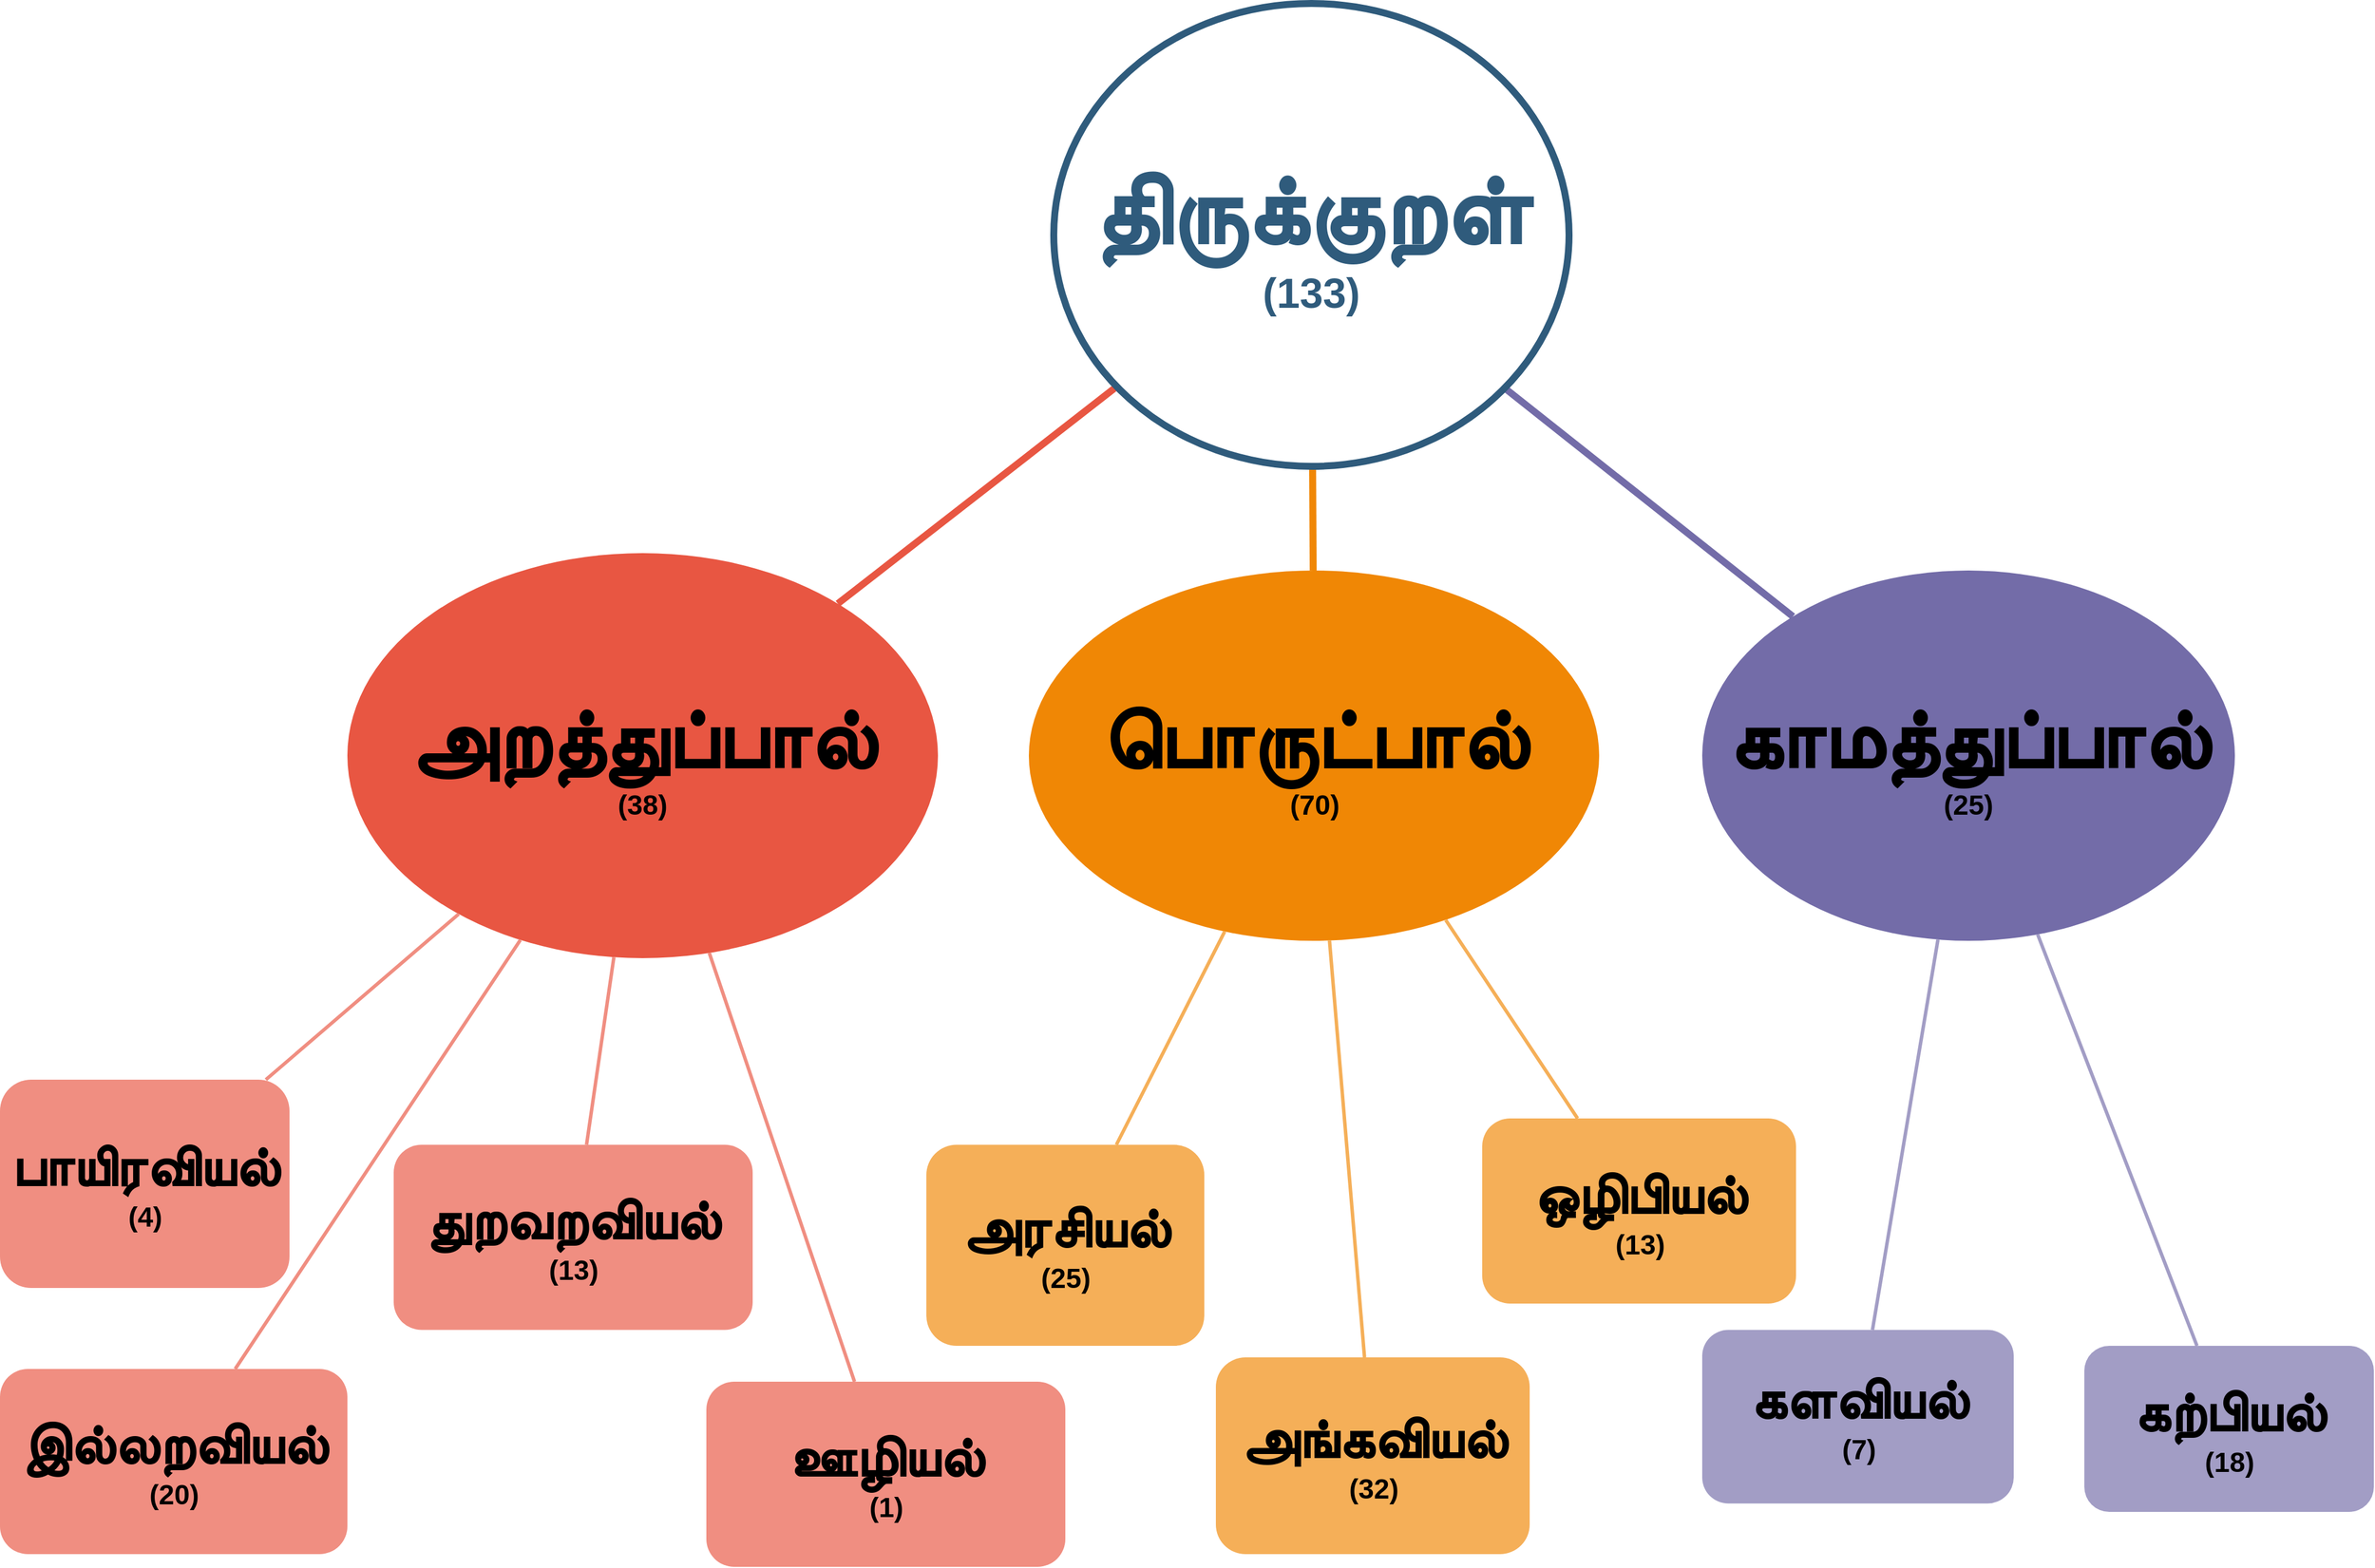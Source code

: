 <mxfile version="13.0.1" type="github" pages="7"><diagram id="n-LaUe6rCVLpThtM2G4v" name="main"><mxGraphModel dx="3400" dy="2380" grid="1" gridSize="10" guides="1" tooltips="1" connect="1" arrows="1" fold="1" page="1" pageScale="1" pageWidth="827" pageHeight="1169" math="0" shadow="0"><root><mxCell id="0"/><mxCell id="1" parent="0"/><mxCell id="6K44VxC3NeTdze0Nqsje-1" value="&lt;font&gt;&lt;b&gt;&lt;font color=&quot;#000000&quot;&gt;&lt;span style=&quot;font-size: 72px&quot;&gt;காமத்துப்பால்&lt;/span&gt;&lt;br&gt;&lt;font style=&quot;font-size: 24px&quot;&gt;(25)&lt;/font&gt;&lt;/font&gt;&lt;br&gt;&lt;/b&gt;&lt;/font&gt;" style="ellipse;whiteSpace=wrap;html=1;shadow=0;fontFamily=Helvetica;fontSize=20;fontColor=#FFFFFF;align=center;strokeWidth=3;fillColor=#736ca8;strokeColor=none;" parent="1" vertex="1"><mxGeometry x="1730" y="920" width="460" height="320" as="geometry"/></mxCell><mxCell id="6K44VxC3NeTdze0Nqsje-2" value="&lt;font&gt;&lt;b&gt;&lt;font color=&quot;#000000&quot;&gt;&lt;span style=&quot;font-size: 72px&quot;&gt;பொருட்பால்&lt;/span&gt;&lt;br&gt;&lt;font style=&quot;font-size: 24px&quot;&gt;(70)&lt;/font&gt;&lt;/font&gt;&lt;br&gt;&lt;/b&gt;&lt;/font&gt;" style="ellipse;whiteSpace=wrap;html=1;shadow=0;fontFamily=Helvetica;fontSize=20;fontColor=#FFFFFF;align=center;strokeWidth=3;fillColor=#F08705;strokeColor=none;" parent="1" vertex="1"><mxGeometry x="1148.5" y="920" width="492.5" height="320" as="geometry"/></mxCell><mxCell id="6K44VxC3NeTdze0Nqsje-3" value="&lt;b&gt;&lt;font&gt;&lt;font color=&quot;#000000&quot;&gt;&lt;span style=&quot;font-size: 72px&quot;&gt;அறத்துப்பால்&lt;br&gt;&lt;/span&gt;&lt;font style=&quot;font-size: 24px&quot;&gt;(38)&lt;/font&gt;&lt;/font&gt;&lt;br&gt;&lt;/font&gt;&lt;/b&gt;" style="ellipse;whiteSpace=wrap;html=1;shadow=0;fontFamily=Helvetica;fontSize=20;fontColor=#FFFFFF;align=center;strokeWidth=3;fillColor=#E85642;strokeColor=none;" parent="1" vertex="1"><mxGeometry x="560" y="905" width="510" height="350" as="geometry"/></mxCell><mxCell id="6K44VxC3NeTdze0Nqsje-4" style="endArrow=none;strokeWidth=6;strokeColor=#736ca8;html=1;" parent="1" source="6K44VxC3NeTdze0Nqsje-21" target="6K44VxC3NeTdze0Nqsje-1" edge="1"><mxGeometry relative="1" as="geometry"/></mxCell><mxCell id="6K44VxC3NeTdze0Nqsje-5" value="" style="edgeStyle=none;endArrow=none;strokeWidth=6;strokeColor=#F08705;html=1;" parent="1" source="6K44VxC3NeTdze0Nqsje-21" target="6K44VxC3NeTdze0Nqsje-2" edge="1"><mxGeometry x="341" y="606.5" width="100" height="100" as="geometry"><mxPoint x="341" y="706.5" as="sourcePoint"/><mxPoint x="441" y="606.5" as="targetPoint"/></mxGeometry></mxCell><mxCell id="6K44VxC3NeTdze0Nqsje-6" value="" style="edgeStyle=none;endArrow=none;strokeWidth=6;strokeColor=#E85642;html=1;" parent="1" source="6K44VxC3NeTdze0Nqsje-21" target="6K44VxC3NeTdze0Nqsje-3" edge="1"><mxGeometry x="341" y="606.5" width="100" height="100" as="geometry"><mxPoint x="341" y="706.5" as="sourcePoint"/><mxPoint x="441" y="606.5" as="targetPoint"/></mxGeometry></mxCell><mxCell id="6K44VxC3NeTdze0Nqsje-7" value="&lt;font&gt;&lt;font color=&quot;#000000&quot;&gt;&lt;b&gt;&lt;span style=&quot;font-size: 48px&quot;&gt;கற்பியல்&lt;/span&gt;&lt;font style=&quot;font-size: 24px&quot;&gt;&lt;br&gt;(18)&lt;/font&gt;&lt;/b&gt;&lt;/font&gt;&lt;br&gt;&lt;/font&gt;" style="rounded=1;fillColor=#a29dc5;strokeColor=none;strokeWidth=3;shadow=0;html=1;fontColor=#FFFFFF;" parent="1" vertex="1"><mxGeometry x="2060" y="1590" width="250" height="143.5" as="geometry"/></mxCell><mxCell id="6K44VxC3NeTdze0Nqsje-8" value="&lt;b&gt;&lt;font color=&quot;#000000&quot;&gt;&lt;span style=&quot;font-size: 48px&quot;&gt;களவியல்&lt;/span&gt;&lt;br&gt;&lt;font style=&quot;font-size: 24px&quot;&gt;(7)&lt;/font&gt;&lt;/font&gt;&lt;/b&gt;" style="rounded=1;fillColor=#a29dc5;strokeColor=none;strokeWidth=3;shadow=0;html=1;fontColor=#FFFFFF;" parent="1" vertex="1"><mxGeometry x="1730" y="1576.25" width="269" height="150" as="geometry"/></mxCell><mxCell id="6K44VxC3NeTdze0Nqsje-9" value="" style="edgeStyle=none;endArrow=none;strokeWidth=3;strokeColor=#A29DC5;html=1;" parent="1" source="6K44VxC3NeTdze0Nqsje-1" target="6K44VxC3NeTdze0Nqsje-7" edge="1"><mxGeometry x="411" y="276.5" width="100" height="100" as="geometry"><mxPoint x="411" y="376.5" as="sourcePoint"/><mxPoint x="511" y="276.5" as="targetPoint"/></mxGeometry></mxCell><mxCell id="6K44VxC3NeTdze0Nqsje-10" value="" style="edgeStyle=none;endArrow=none;strokeWidth=3;strokeColor=#A29DC5;html=1;" parent="1" source="6K44VxC3NeTdze0Nqsje-1" target="6K44VxC3NeTdze0Nqsje-8" edge="1"><mxGeometry x="411" y="276.5" width="100" height="100" as="geometry"><mxPoint x="411" y="376.5" as="sourcePoint"/><mxPoint x="511" y="276.5" as="targetPoint"/></mxGeometry></mxCell><mxCell id="6K44VxC3NeTdze0Nqsje-11" value="&lt;b&gt;&lt;font color=&quot;#000000&quot;&gt;&lt;span style=&quot;font-size: 48px&quot;&gt;அங்கவியல்&lt;/span&gt;&lt;br&gt;&lt;font style=&quot;font-size: 24px&quot;&gt;(32)&lt;/font&gt;&lt;/font&gt;&lt;br&gt;&lt;/b&gt;" style="rounded=1;fillColor=#f5af58;strokeColor=none;strokeWidth=3;shadow=0;html=1;fontColor=#FFFFFF;" parent="1" vertex="1"><mxGeometry x="1310" y="1600" width="271" height="170" as="geometry"/></mxCell><mxCell id="6K44VxC3NeTdze0Nqsje-12" value="&lt;font&gt;&lt;b&gt;&lt;font color=&quot;#000000&quot;&gt;&lt;span style=&quot;font-size: 48px&quot;&gt;அரசியல்&lt;/span&gt;&lt;br&gt;&lt;font style=&quot;font-size: 24px&quot;&gt;(25)&lt;/font&gt;&lt;/font&gt;&lt;br&gt;&lt;/b&gt;&lt;/font&gt;" style="rounded=1;fillColor=#f5af58;strokeColor=none;strokeWidth=3;shadow=0;html=1;fontColor=#FFFFFF;" parent="1" vertex="1"><mxGeometry x="1060" y="1416.25" width="240" height="173.75" as="geometry"/></mxCell><mxCell id="6K44VxC3NeTdze0Nqsje-13" value="" style="edgeStyle=none;endArrow=none;strokeWidth=3;strokeColor=#F5AF58;html=1;" parent="1" source="6K44VxC3NeTdze0Nqsje-2" target="6K44VxC3NeTdze0Nqsje-11" edge="1"><mxGeometry x="300" y="278" width="100" height="100" as="geometry"><mxPoint x="300" y="378" as="sourcePoint"/><mxPoint x="400" y="278" as="targetPoint"/></mxGeometry></mxCell><mxCell id="6K44VxC3NeTdze0Nqsje-14" value="" style="edgeStyle=none;endArrow=none;strokeWidth=3;strokeColor=#F5AF58;html=1;" parent="1" source="6K44VxC3NeTdze0Nqsje-2" target="6K44VxC3NeTdze0Nqsje-12" edge="1"><mxGeometry x="300" y="278" width="100" height="100" as="geometry"><mxPoint x="300" y="378" as="sourcePoint"/><mxPoint x="400" y="278" as="targetPoint"/></mxGeometry></mxCell><mxCell id="6K44VxC3NeTdze0Nqsje-15" value="&lt;font&gt;&lt;b&gt;&lt;font color=&quot;#000000&quot;&gt;&lt;span style=&quot;font-size: 48px&quot;&gt;பாயிரவியல்&lt;/span&gt;&lt;br&gt;&lt;font style=&quot;font-size: 24px&quot;&gt;(4)&lt;/font&gt;&lt;/font&gt;&lt;br&gt;&lt;/b&gt;&lt;/font&gt;" style="rounded=1;fillColor=#f08e81;strokeColor=none;strokeWidth=3;shadow=0;html=1;fontColor=#FFFFFF;" parent="1" vertex="1"><mxGeometry x="260" y="1360" width="250" height="180" as="geometry"/></mxCell><mxCell id="6K44VxC3NeTdze0Nqsje-16" value="&lt;font&gt;&lt;b&gt;&lt;font color=&quot;#000000&quot;&gt;&lt;span style=&quot;font-size: 48px&quot;&gt;இல்லறவியல்&lt;/span&gt;&lt;font style=&quot;font-size: 24px&quot;&gt;&lt;br&gt;(20)&lt;/font&gt;&lt;/font&gt;&lt;/b&gt;&lt;br&gt;&lt;/font&gt;" style="rounded=1;fillColor=#f08e81;strokeColor=none;strokeWidth=3;shadow=0;html=1;fontColor=#FFFFFF;" parent="1" vertex="1"><mxGeometry x="260" y="1610" width="300" height="160" as="geometry"/></mxCell><mxCell id="6K44VxC3NeTdze0Nqsje-17" value="&lt;b&gt;&lt;font color=&quot;#000000&quot;&gt;&lt;span style=&quot;font-size: 48px&quot;&gt;துறவறவியல்&lt;/span&gt;&lt;br&gt;&lt;font style=&quot;font-size: 24px&quot;&gt;(13)&lt;/font&gt;&lt;/font&gt;&lt;br&gt;&lt;/b&gt;" style="rounded=1;fillColor=#f08e81;strokeColor=none;strokeWidth=3;shadow=0;html=1;fontColor=#FFFFFF;" parent="1" vertex="1"><mxGeometry x="600" y="1416.25" width="310" height="160" as="geometry"/></mxCell><mxCell id="6K44VxC3NeTdze0Nqsje-18" value="" style="edgeStyle=none;endArrow=none;strokeWidth=3;strokeColor=#F08E81;html=1;" parent="1" source="6K44VxC3NeTdze0Nqsje-3" target="6K44VxC3NeTdze0Nqsje-15" edge="1"><mxGeometry x="80" y="245" width="100" height="100" as="geometry"><mxPoint x="80" y="345" as="sourcePoint"/><mxPoint x="180" y="245" as="targetPoint"/></mxGeometry></mxCell><mxCell id="6K44VxC3NeTdze0Nqsje-19" value="" style="edgeStyle=none;endArrow=none;strokeWidth=3;strokeColor=#F08E81;html=1;" parent="1" source="6K44VxC3NeTdze0Nqsje-3" target="6K44VxC3NeTdze0Nqsje-16" edge="1"><mxGeometry x="80" y="245" width="100" height="100" as="geometry"><mxPoint x="80" y="345" as="sourcePoint"/><mxPoint x="180" y="245" as="targetPoint"/></mxGeometry></mxCell><mxCell id="6K44VxC3NeTdze0Nqsje-20" value="" style="edgeStyle=none;endArrow=none;strokeWidth=3;strokeColor=#F08E81;html=1;" parent="1" source="6K44VxC3NeTdze0Nqsje-3" target="6K44VxC3NeTdze0Nqsje-17" edge="1"><mxGeometry x="80" y="245" width="100" height="100" as="geometry"><mxPoint x="80" y="345" as="sourcePoint"/><mxPoint x="180" y="245" as="targetPoint"/></mxGeometry></mxCell><mxCell id="6K44VxC3NeTdze0Nqsje-21" value="&lt;font&gt;&lt;font&gt;&lt;span style=&quot;font-size: 84px&quot;&gt;திருக்குறள்&lt;/span&gt;&lt;br&gt;&lt;font style=&quot;font-size: 36px&quot;&gt;(133)&lt;/font&gt;&lt;/font&gt;&lt;br&gt;&lt;/font&gt;" style="ellipse;whiteSpace=wrap;html=1;shadow=0;fontFamily=Helvetica;fontSize=30;fontColor=#2F5B7C;align=center;strokeColor=#2F5B7C;strokeWidth=6;fillColor=#FFFFFF;fontStyle=1;gradientColor=none;" parent="1" vertex="1"><mxGeometry x="1170" y="430" width="445" height="400" as="geometry"/></mxCell><mxCell id="6K44VxC3NeTdze0Nqsje-22" value="&lt;b&gt;&lt;font color=&quot;#000000&quot;&gt;&lt;span style=&quot;font-size: 48px&quot;&gt;ஒழிபியல்&lt;/span&gt;&lt;br&gt;&lt;font style=&quot;font-size: 24px&quot;&gt;(13)&lt;/font&gt;&lt;/font&gt;&lt;br&gt;&lt;/b&gt;" style="rounded=1;fillColor=#f5af58;strokeColor=none;strokeWidth=3;shadow=0;html=1;fontColor=#FFFFFF;" parent="1" vertex="1"><mxGeometry x="1540" y="1393.5" width="271" height="160" as="geometry"/></mxCell><mxCell id="6K44VxC3NeTdze0Nqsje-23" value="" style="edgeStyle=none;endArrow=none;strokeWidth=3;strokeColor=#F5AF58;html=1;exitX=0.731;exitY=0.944;exitDx=0;exitDy=0;exitPerimeter=0;" parent="1" source="6K44VxC3NeTdze0Nqsje-2" target="6K44VxC3NeTdze0Nqsje-22" edge="1"><mxGeometry x="599" y="288" width="100" height="100" as="geometry"><mxPoint x="1470.077" y="1249.185" as="sourcePoint"/><mxPoint x="699" y="288" as="targetPoint"/></mxGeometry></mxCell><mxCell id="6K44VxC3NeTdze0Nqsje-24" value="&lt;b&gt;&lt;font color=&quot;#000000&quot;&gt;&lt;span style=&quot;font-size: 48px&quot;&gt;ஊழியல்&lt;/span&gt;&lt;font style=&quot;font-size: 24px&quot;&gt;&lt;br&gt;(1)&lt;/font&gt;&lt;/font&gt;&lt;br&gt;&lt;/b&gt;" style="rounded=1;fillColor=#f08e81;strokeColor=none;strokeWidth=3;shadow=0;html=1;fontColor=#FFFFFF;" parent="1" vertex="1"><mxGeometry x="870" y="1621.0" width="310" height="160" as="geometry"/></mxCell><mxCell id="6K44VxC3NeTdze0Nqsje-25" value="" style="edgeStyle=none;endArrow=none;strokeWidth=3;strokeColor=#F08E81;html=1;" parent="1" source="6K44VxC3NeTdze0Nqsje-3" target="6K44VxC3NeTdze0Nqsje-24" edge="1"><mxGeometry x="270" y="475.14" width="100" height="100" as="geometry"><mxPoint x="1005.033" y="1510.004" as="sourcePoint"/><mxPoint x="370" y="475.14" as="targetPoint"/></mxGeometry></mxCell></root></mxGraphModel></diagram><diagram id="w4LnvTcq8FWGlpL3le8S" name="Section-1"><mxGraphModel dx="3400" dy="2380" grid="1" gridSize="10" guides="1" tooltips="1" connect="1" arrows="1" fold="1" page="1" pageScale="1" pageWidth="827" pageHeight="1169" math="0" shadow="0"><root><mxCell id="9-J_UpoVJU4FEbAF4en5-0"/><mxCell id="9-J_UpoVJU4FEbAF4en5-1" parent="9-J_UpoVJU4FEbAF4en5-0"/><mxCell id="9-J_UpoVJU4FEbAF4en5-2" value="&lt;b&gt;&lt;font&gt;&lt;font color=&quot;#000000&quot;&gt;&lt;span style=&quot;font-size: 72px&quot;&gt;அறத்துப்பால்&lt;br&gt;&lt;/span&gt;&lt;font style=&quot;font-size: 24px&quot;&gt;(38)&lt;/font&gt;&lt;/font&gt;&lt;br&gt;&lt;/font&gt;&lt;/b&gt;" style="ellipse;whiteSpace=wrap;html=1;shadow=0;fontFamily=Helvetica;fontSize=20;fontColor=#FFFFFF;align=center;strokeWidth=3;fillColor=#E85642;strokeColor=none;" parent="9-J_UpoVJU4FEbAF4en5-1" vertex="1"><mxGeometry x="1050" y="20" width="510" height="350" as="geometry"/></mxCell><mxCell id="9-J_UpoVJU4FEbAF4en5-3" value="&lt;font&gt;&lt;b&gt;&lt;font color=&quot;#000000&quot;&gt;&lt;span style=&quot;font-size: 48px&quot;&gt;பாயிரவியல்&lt;/span&gt;&lt;br&gt;&lt;font style=&quot;font-size: 24px&quot;&gt;(4)&lt;/font&gt;&lt;/font&gt;&lt;br&gt;&lt;/b&gt;&lt;/font&gt;" style="rounded=1;fillColor=#f08e81;strokeColor=none;strokeWidth=3;shadow=0;html=1;fontColor=#FFFFFF;" parent="9-J_UpoVJU4FEbAF4en5-1" vertex="1"><mxGeometry x="240" y="160" width="250" height="180" as="geometry"/></mxCell><mxCell id="9-J_UpoVJU4FEbAF4en5-4" value="&lt;font&gt;&lt;b&gt;&lt;font color=&quot;#000000&quot;&gt;&lt;span style=&quot;font-size: 48px&quot;&gt;இல்லறவியல்&lt;/span&gt;&lt;font style=&quot;font-size: 24px&quot;&gt;&lt;br&gt;(20)&lt;/font&gt;&lt;/font&gt;&lt;/b&gt;&lt;br&gt;&lt;/font&gt;" style="rounded=1;fillColor=#f08e81;strokeColor=none;strokeWidth=3;shadow=0;html=1;fontColor=#FFFFFF;" parent="9-J_UpoVJU4FEbAF4en5-1" vertex="1"><mxGeometry x="760" y="350" width="300" height="160" as="geometry"/></mxCell><mxCell id="9-J_UpoVJU4FEbAF4en5-5" value="&lt;b&gt;&lt;font color=&quot;#000000&quot;&gt;&lt;span style=&quot;font-size: 48px&quot;&gt;துறவறவியல்&lt;/span&gt;&lt;br&gt;&lt;font style=&quot;font-size: 24px&quot;&gt;(13)&lt;/font&gt;&lt;/font&gt;&lt;br&gt;&lt;/b&gt;" style="rounded=1;fillColor=#f08e81;strokeColor=none;strokeWidth=3;shadow=0;html=1;fontColor=#FFFFFF;" parent="9-J_UpoVJU4FEbAF4en5-1" vertex="1"><mxGeometry x="1620" y="360" width="310" height="160" as="geometry"/></mxCell><mxCell id="9-J_UpoVJU4FEbAF4en5-6" value="" style="edgeStyle=none;endArrow=none;strokeWidth=3;strokeColor=#F08E81;html=1;" parent="9-J_UpoVJU4FEbAF4en5-1" source="9-J_UpoVJU4FEbAF4en5-2" target="9-J_UpoVJU4FEbAF4en5-3" edge="1"><mxGeometry x="-80" y="-135" width="100" height="100" as="geometry"><mxPoint x="-80" y="-35" as="sourcePoint"/><mxPoint x="20" y="-135" as="targetPoint"/></mxGeometry></mxCell><mxCell id="9-J_UpoVJU4FEbAF4en5-7" value="" style="edgeStyle=none;endArrow=none;strokeWidth=3;strokeColor=#F08E81;html=1;" parent="9-J_UpoVJU4FEbAF4en5-1" source="9-J_UpoVJU4FEbAF4en5-2" target="9-J_UpoVJU4FEbAF4en5-4" edge="1"><mxGeometry x="-80" y="-135" width="100" height="100" as="geometry"><mxPoint x="-80" y="-35" as="sourcePoint"/><mxPoint x="20" y="-135" as="targetPoint"/></mxGeometry></mxCell><mxCell id="9-J_UpoVJU4FEbAF4en5-8" value="" style="edgeStyle=none;endArrow=none;strokeWidth=3;strokeColor=#F08E81;html=1;" parent="9-J_UpoVJU4FEbAF4en5-1" source="9-J_UpoVJU4FEbAF4en5-2" target="9-J_UpoVJU4FEbAF4en5-5" edge="1"><mxGeometry x="-80" y="-135" width="100" height="100" as="geometry"><mxPoint x="-80" y="-35" as="sourcePoint"/><mxPoint x="20" y="-135" as="targetPoint"/></mxGeometry></mxCell><mxCell id="9-J_UpoVJU4FEbAF4en5-9" value="&lt;b&gt;&lt;font color=&quot;#000000&quot;&gt;&lt;span style=&quot;font-size: 48px&quot;&gt;ஊழியல்&lt;/span&gt;&lt;font style=&quot;font-size: 24px&quot;&gt;&lt;br&gt;(1)&lt;/font&gt;&lt;/font&gt;&lt;br&gt;&lt;/b&gt;" style="rounded=1;fillColor=#f08e81;strokeColor=none;strokeWidth=3;shadow=0;html=1;fontColor=#FFFFFF;" parent="9-J_UpoVJU4FEbAF4en5-1" vertex="1"><mxGeometry x="2020" y="150.0" width="310" height="160" as="geometry"/></mxCell><mxCell id="9-J_UpoVJU4FEbAF4en5-10" value="" style="edgeStyle=none;endArrow=none;strokeWidth=3;strokeColor=#F08E81;html=1;" parent="9-J_UpoVJU4FEbAF4en5-1" source="9-J_UpoVJU4FEbAF4en5-2" target="9-J_UpoVJU4FEbAF4en5-9" edge="1"><mxGeometry x="110" y="95.14" width="100" height="100" as="geometry"><mxPoint x="845.033" y="1130.004" as="sourcePoint"/><mxPoint x="210" y="95.14" as="targetPoint"/></mxGeometry></mxCell><mxCell id="9-J_UpoVJU4FEbAF4en5-11" value="&lt;ol style=&quot;font-size: 30px&quot;&gt;&lt;ol&gt;&lt;li&gt;&lt;b style=&quot;font-family: &amp;#34;helvetica&amp;#34;&quot;&gt;&lt;font style=&quot;font-size: 30px&quot;&gt;இல்வாழ்க்கை&lt;/font&gt;&lt;/b&gt;&lt;/li&gt;&lt;li&gt;&lt;font face=&quot;helvetica&quot;&gt;&lt;b&gt;வாழ்க்கைதுணைநலம்&lt;/b&gt;&lt;/font&gt;&lt;/li&gt;&lt;li&gt;&lt;font face=&quot;helvetica&quot;&gt;&lt;b&gt;புதல்வரைப்பெறுதல்&lt;/b&gt;&lt;/font&gt;&lt;/li&gt;&lt;li&gt;&lt;font face=&quot;helvetica&quot;&gt;&lt;b&gt;அன்புடைமை&lt;/b&gt;&lt;/font&gt;&lt;/li&gt;&lt;li&gt;&lt;font face=&quot;helvetica&quot;&gt;&lt;b&gt;வருந்தோம்பல்&lt;/b&gt;&lt;/font&gt;&lt;/li&gt;&lt;li&gt;&lt;font face=&quot;helvetica&quot;&gt;&lt;b&gt;இனியவைகூறல்&lt;/b&gt;&lt;/font&gt;&lt;/li&gt;&lt;li&gt;&lt;font face=&quot;helvetica&quot;&gt;&lt;b&gt;செய்ந்நன்றி அறிதல்&lt;/b&gt;&lt;/font&gt;&lt;/li&gt;&lt;li&gt;&lt;font face=&quot;helvetica&quot;&gt;&lt;b&gt;நடுவு நிலைமை&lt;/b&gt;&lt;/font&gt;&lt;/li&gt;&lt;li&gt;&lt;font face=&quot;helvetica&quot;&gt;&lt;b&gt;அடக்கமுடைமை&lt;/b&gt;&lt;/font&gt;&lt;/li&gt;&lt;li&gt;&lt;font face=&quot;helvetica&quot;&gt;&lt;b&gt;ஒழக்கமுடைமை&lt;/b&gt;&lt;/font&gt;&lt;/li&gt;&lt;/ol&gt;&lt;/ol&gt;" style="rounded=1;fillColor=#f8cecc;strokeColor=#b85450;strokeWidth=3;shadow=0;html=1;align=left;" parent="9-J_UpoVJU4FEbAF4en5-1" vertex="1"><mxGeometry x="430" y="650" width="380" height="440" as="geometry"/></mxCell><mxCell id="9-J_UpoVJU4FEbAF4en5-12" value="&lt;font face=&quot;helvetica&quot;&gt;&lt;span style=&quot;font-size: 30px&quot;&gt;&lt;b&gt;11. &amp;nbsp; பிறனில் விழையாமை&lt;br&gt;12. &amp;nbsp; பொறையுடைமை&lt;br&gt;13. &amp;nbsp; அழுக்காறாமை&lt;br&gt;14. &amp;nbsp; வெஃகாமை&lt;br&gt;15. &amp;nbsp; புறங்கூறாமை&lt;br&gt;16. &amp;nbsp; பயனில சொல்லாமை&lt;br&gt;17. &amp;nbsp; தீவினையச்சம்&lt;br&gt;18. &amp;nbsp; ஒப்புரவறிதல்&lt;br&gt;19. &amp;nbsp; ஈகை&lt;br&gt;20. &amp;nbsp; புகழ்&lt;br&gt;&lt;/b&gt;&lt;/span&gt;&lt;/font&gt;" style="rounded=1;fillColor=#f8cecc;strokeColor=#b85450;strokeWidth=3;shadow=0;html=1;align=left;" parent="9-J_UpoVJU4FEbAF4en5-1" vertex="1"><mxGeometry x="960" y="670" width="360" height="440" as="geometry"/></mxCell><mxCell id="9-J_UpoVJU4FEbAF4en5-13" value="&lt;blockquote style=&quot;margin: 0px 0px 0px 40px ; border: none ; padding: 0px ; font-size: 30px&quot;&gt;&lt;ol&gt;&lt;li&gt;&lt;font face=&quot;helvetica&quot;&gt;&lt;b&gt;அருளுடைமை&lt;/b&gt;&lt;/font&gt;&lt;/li&gt;&lt;li&gt;&lt;font face=&quot;helvetica&quot;&gt;&lt;b&gt;புலான்மறுத்தல்&lt;/b&gt;&lt;/font&gt;&lt;/li&gt;&lt;li&gt;&lt;font face=&quot;helvetica&quot;&gt;&lt;b&gt;தவம்&lt;/b&gt;&lt;/font&gt;&lt;/li&gt;&lt;li&gt;&lt;font face=&quot;helvetica&quot;&gt;&lt;b&gt;கூடாவொழுக்கம்&lt;/b&gt;&lt;/font&gt;&lt;/li&gt;&lt;li&gt;&lt;font face=&quot;helvetica&quot;&gt;&lt;b&gt;கள்ளாமை&lt;/b&gt;&lt;/font&gt;&lt;/li&gt;&lt;li&gt;&lt;font face=&quot;helvetica&quot;&gt;&lt;b&gt;வாய்மை&lt;/b&gt;&lt;/font&gt;&lt;/li&gt;&lt;li&gt;&lt;font face=&quot;helvetica&quot;&gt;&lt;b&gt;வெகுளாமை&lt;/b&gt;&lt;/font&gt;&lt;/li&gt;&lt;/ol&gt;&lt;/blockquote&gt;" style="rounded=1;fillColor=#f8cecc;strokeColor=#b85450;strokeWidth=3;shadow=0;html=1;align=left;" parent="9-J_UpoVJU4FEbAF4en5-1" vertex="1"><mxGeometry x="1380" y="670" width="330" height="440" as="geometry"/></mxCell><mxCell id="9-J_UpoVJU4FEbAF4en5-14" value="&lt;font face=&quot;helvetica&quot;&gt;&lt;span style=&quot;font-size: 30px&quot;&gt;&lt;b&gt;&amp;nbsp;8. &amp;nbsp;&amp;nbsp;&lt;/b&gt;&lt;/span&gt;&lt;/font&gt;&lt;b style=&quot;font-family: &amp;#34;helvetica&amp;#34; ; font-size: 30px&quot;&gt;இன்னாசெய்யாமை&lt;/b&gt;&lt;font face=&quot;helvetica&quot;&gt;&lt;span style=&quot;font-size: 30px&quot;&gt;&lt;b&gt;&lt;br&gt;&lt;/b&gt;&lt;/span&gt;&lt;/font&gt;&lt;font face=&quot;helvetica&quot;&gt;&lt;span style=&quot;font-size: 30px&quot;&gt;&lt;b&gt;&amp;nbsp;9. &amp;nbsp; கொல்லாமை&lt;br&gt;10. &amp;nbsp;நிலையாமை&lt;br&gt;11. &amp;nbsp;துறவு&lt;br&gt;12. &amp;nbsp;மெய்யுணர்தல்&lt;br&gt;13. &amp;nbsp;அவாவறுத்தல்&lt;br&gt;&lt;/b&gt;&lt;/span&gt;&lt;/font&gt;" style="rounded=1;fillColor=#f8cecc;strokeColor=#b85450;strokeWidth=3;shadow=0;html=1;align=left;" parent="9-J_UpoVJU4FEbAF4en5-1" vertex="1"><mxGeometry x="1850" y="680" width="320" height="440" as="geometry"/></mxCell><mxCell id="9-J_UpoVJU4FEbAF4en5-15" value="&lt;ol style=&quot;font-size: 30px&quot;&gt;&lt;li&gt;&lt;font face=&quot;helvetica&quot;&gt;&lt;b&gt;கடவுள் வாழ்த்து&lt;/b&gt;&lt;/font&gt;&lt;/li&gt;&lt;li&gt;&lt;font face=&quot;helvetica&quot;&gt;&lt;b&gt;வான்சிறப்பு&lt;/b&gt;&lt;/font&gt;&lt;/li&gt;&lt;li&gt;&lt;font face=&quot;helvetica&quot;&gt;&lt;b&gt;நீத்தார் பெருமை&lt;/b&gt;&lt;/font&gt;&lt;/li&gt;&lt;li&gt;&lt;font face=&quot;helvetica&quot;&gt;&lt;b&gt;அறன் வலியுறுத்தல்&lt;/b&gt;&lt;/font&gt;&lt;/li&gt;&lt;/ol&gt;&lt;b style=&quot;font-family: &amp;#34;helvetica&amp;#34;&quot;&gt;&lt;font style=&quot;font-size: 36px&quot;&gt;&lt;br&gt;&lt;/font&gt;&lt;/b&gt;" style="rounded=1;fillColor=#f8cecc;strokeColor=#b85450;strokeWidth=3;shadow=0;html=1;align=left;" parent="9-J_UpoVJU4FEbAF4en5-1" vertex="1"><mxGeometry x="105" y="400" width="320" height="260" as="geometry"/></mxCell><mxCell id="9-J_UpoVJU4FEbAF4en5-16" value="" style="endArrow=none;html=1;exitX=0.5;exitY=0;exitDx=0;exitDy=0;entryX=0.5;entryY=1;entryDx=0;entryDy=0;strokeColor=#F19C99;strokeWidth=4;" parent="9-J_UpoVJU4FEbAF4en5-1" source="9-J_UpoVJU4FEbAF4en5-11" target="9-J_UpoVJU4FEbAF4en5-4" edge="1"><mxGeometry width="50" height="50" relative="1" as="geometry"><mxPoint x="950" y="580" as="sourcePoint"/><mxPoint x="1000" y="530" as="targetPoint"/></mxGeometry></mxCell><mxCell id="9-J_UpoVJU4FEbAF4en5-17" value="" style="endArrow=none;html=1;entryX=0.5;entryY=1;entryDx=0;entryDy=0;exitX=0.5;exitY=0;exitDx=0;exitDy=0;strokeColor=#F19C99;strokeWidth=4;" parent="9-J_UpoVJU4FEbAF4en5-1" source="9-J_UpoVJU4FEbAF4en5-12" target="9-J_UpoVJU4FEbAF4en5-4" edge="1"><mxGeometry width="50" height="50" relative="1" as="geometry"><mxPoint x="1060" y="600" as="sourcePoint"/><mxPoint x="1000" y="530" as="targetPoint"/></mxGeometry></mxCell><mxCell id="9-J_UpoVJU4FEbAF4en5-18" value="" style="endArrow=none;html=1;strokeColor=#F19C99;strokeWidth=4;entryX=0.5;entryY=1;entryDx=0;entryDy=0;exitX=0.5;exitY=0;exitDx=0;exitDy=0;" parent="9-J_UpoVJU4FEbAF4en5-1" source="9-J_UpoVJU4FEbAF4en5-14" target="9-J_UpoVJU4FEbAF4en5-5" edge="1"><mxGeometry width="50" height="50" relative="1" as="geometry"><mxPoint x="1870" y="600" as="sourcePoint"/><mxPoint x="1640" y="540" as="targetPoint"/></mxGeometry></mxCell><mxCell id="9-J_UpoVJU4FEbAF4en5-19" value="" style="endArrow=none;html=1;exitX=0.5;exitY=0;exitDx=0;exitDy=0;entryX=0.5;entryY=1;entryDx=0;entryDy=0;strokeColor=#F19C99;strokeWidth=4;" parent="9-J_UpoVJU4FEbAF4en5-1" source="9-J_UpoVJU4FEbAF4en5-13" target="9-J_UpoVJU4FEbAF4en5-5" edge="1"><mxGeometry width="50" height="50" relative="1" as="geometry"><mxPoint x="950" y="580" as="sourcePoint"/><mxPoint x="1000" y="530" as="targetPoint"/></mxGeometry></mxCell><mxCell id="9-J_UpoVJU4FEbAF4en5-20" value="" style="endArrow=none;html=1;exitX=0.438;exitY=0;exitDx=0;exitDy=0;exitPerimeter=0;strokeColor=#F19C99;strokeWidth=4;" parent="9-J_UpoVJU4FEbAF4en5-1" source="9-J_UpoVJU4FEbAF4en5-22" edge="1"><mxGeometry width="50" height="50" relative="1" as="geometry"><mxPoint x="2130" y="350" as="sourcePoint"/><mxPoint x="2180" y="300" as="targetPoint"/></mxGeometry></mxCell><mxCell id="9-J_UpoVJU4FEbAF4en5-21" value="" style="endArrow=none;html=1;entryX=0.5;entryY=1;entryDx=0;entryDy=0;exitX=0.5;exitY=0;exitDx=0;exitDy=0;strokeColor=#F19C99;strokeWidth=4;" parent="9-J_UpoVJU4FEbAF4en5-1" source="9-J_UpoVJU4FEbAF4en5-15" target="9-J_UpoVJU4FEbAF4en5-3" edge="1"><mxGeometry width="50" height="50" relative="1" as="geometry"><mxPoint x="140" y="860" as="sourcePoint"/><mxPoint x="190" y="810" as="targetPoint"/></mxGeometry></mxCell><mxCell id="9-J_UpoVJU4FEbAF4en5-22" value="&lt;ol style=&quot;font-size: 30px&quot;&gt;&lt;ol&gt;&lt;li&gt;&lt;font face=&quot;helvetica&quot;&gt;&lt;b&gt;ஊழ்&lt;/b&gt;&lt;/font&gt;&lt;/li&gt;&lt;/ol&gt;&lt;/ol&gt;" style="rounded=1;fillColor=#f8cecc;strokeColor=#b85450;strokeWidth=3;shadow=0;html=1;align=left;" parent="9-J_UpoVJU4FEbAF4en5-1" vertex="1"><mxGeometry x="2080" y="360" width="320" height="210" as="geometry"/></mxCell></root></mxGraphModel></diagram><diagram id="jmYW2x1BqUC6hr07w5M4" name="Section-2"><mxGraphModel dx="873" dy="1190" grid="1" gridSize="10" guides="1" tooltips="1" connect="1" arrows="1" fold="1" page="1" pageScale="1" pageWidth="827" pageHeight="1169" math="0" shadow="0"><root><mxCell id="ZkZkZZShHTDPqrft31qj-0"/><mxCell id="ZkZkZZShHTDPqrft31qj-1" parent="ZkZkZZShHTDPqrft31qj-0"/><mxCell id="ZkZkZZShHTDPqrft31qj-2" value="&lt;font&gt;&lt;b&gt;&lt;font color=&quot;#000000&quot;&gt;&lt;span style=&quot;font-size: 72px&quot;&gt;பொருட்பால்&lt;/span&gt;&lt;br&gt;&lt;font style=&quot;font-size: 24px&quot;&gt;(70)&lt;/font&gt;&lt;/font&gt;&lt;br&gt;&lt;/b&gt;&lt;/font&gt;" style="ellipse;whiteSpace=wrap;html=1;shadow=0;fontFamily=Helvetica;fontSize=20;fontColor=#FFFFFF;align=center;strokeWidth=3;fillColor=#F08705;strokeColor=none;" parent="ZkZkZZShHTDPqrft31qj-1" vertex="1"><mxGeometry x="1460" y="50" width="492.5" height="320" as="geometry"/></mxCell><mxCell id="ZkZkZZShHTDPqrft31qj-3" value="&lt;b&gt;&lt;font color=&quot;#000000&quot;&gt;&lt;span style=&quot;font-size: 48px&quot;&gt;அங்கவியல்&lt;/span&gt;&lt;br&gt;&lt;font style=&quot;font-size: 24px&quot;&gt;(32)&lt;/font&gt;&lt;/font&gt;&lt;br&gt;&lt;/b&gt;" style="rounded=1;fillColor=#f5af58;strokeColor=none;strokeWidth=3;shadow=0;html=1;fontColor=#FFFFFF;" parent="ZkZkZZShHTDPqrft31qj-1" vertex="1"><mxGeometry x="1600" y="400" width="271" height="170" as="geometry"/></mxCell><mxCell id="ZkZkZZShHTDPqrft31qj-4" value="&lt;font&gt;&lt;b&gt;&lt;font color=&quot;#000000&quot;&gt;&lt;span style=&quot;font-size: 48px&quot;&gt;அரசியல்&lt;/span&gt;&lt;br&gt;&lt;font style=&quot;font-size: 24px&quot;&gt;(25)&lt;/font&gt;&lt;/font&gt;&lt;br&gt;&lt;/b&gt;&lt;/font&gt;" style="rounded=1;fillColor=#f5af58;strokeColor=none;strokeWidth=3;shadow=0;html=1;fontColor=#FFFFFF;" parent="ZkZkZZShHTDPqrft31qj-1" vertex="1"><mxGeometry x="1010" y="123.13" width="240" height="173.75" as="geometry"/></mxCell><mxCell id="ZkZkZZShHTDPqrft31qj-5" value="" style="edgeStyle=none;endArrow=none;strokeWidth=3;strokeColor=#F5AF58;html=1;" parent="ZkZkZZShHTDPqrft31qj-1" source="ZkZkZZShHTDPqrft31qj-2" target="ZkZkZZShHTDPqrft31qj-3" edge="1"><mxGeometry x="140" y="-102" width="100" height="100" as="geometry"><mxPoint x="140" y="-2" as="sourcePoint"/><mxPoint x="240" y="-102" as="targetPoint"/></mxGeometry></mxCell><mxCell id="ZkZkZZShHTDPqrft31qj-6" value="" style="edgeStyle=none;endArrow=none;strokeWidth=3;strokeColor=#F5AF58;html=1;" parent="ZkZkZZShHTDPqrft31qj-1" source="ZkZkZZShHTDPqrft31qj-2" target="ZkZkZZShHTDPqrft31qj-4" edge="1"><mxGeometry x="140" y="-102" width="100" height="100" as="geometry"><mxPoint x="140" y="-2" as="sourcePoint"/><mxPoint x="240" y="-102" as="targetPoint"/></mxGeometry></mxCell><mxCell id="ZkZkZZShHTDPqrft31qj-7" value="&lt;b&gt;&lt;font color=&quot;#000000&quot;&gt;&lt;span style=&quot;font-size: 48px&quot;&gt;ஒழிபியல்&lt;/span&gt;&lt;br&gt;&lt;font style=&quot;font-size: 24px&quot;&gt;(13)&lt;/font&gt;&lt;/font&gt;&lt;br&gt;&lt;/b&gt;" style="rounded=1;fillColor=#f5af58;strokeColor=none;strokeWidth=3;shadow=0;html=1;fontColor=#FFFFFF;" parent="ZkZkZZShHTDPqrft31qj-1" vertex="1"><mxGeometry x="2150" y="130" width="271" height="160" as="geometry"/></mxCell><mxCell id="ZkZkZZShHTDPqrft31qj-8" value="" style="edgeStyle=none;endArrow=none;strokeWidth=3;strokeColor=#F5AF58;html=1;exitX=1;exitY=0.5;exitDx=0;exitDy=0;" parent="ZkZkZZShHTDPqrft31qj-1" source="ZkZkZZShHTDPqrft31qj-2" target="ZkZkZZShHTDPqrft31qj-7" edge="1"><mxGeometry x="439" y="-92" width="100" height="100" as="geometry"><mxPoint x="1840" y="780" as="sourcePoint"/><mxPoint x="539" y="-92" as="targetPoint"/></mxGeometry></mxCell><mxCell id="ZkZkZZShHTDPqrft31qj-10" value="&lt;b style=&quot;font-family: &amp;#34;helvetica&amp;#34;&quot;&gt;&lt;font style=&quot;font-size: 24px&quot;&gt;9. &amp;nbsp; அவையறிதல்&lt;/font&gt;&lt;/b&gt;&lt;b style=&quot;font-family: &amp;#34;helvetica&amp;#34;&quot;&gt;&lt;br&gt;&lt;/b&gt;&lt;b style=&quot;font-family: &amp;#34;helvetica&amp;#34;&quot;&gt;&lt;font style=&quot;font-size: 24px&quot;&gt;10. அவையஞ்சாமை&lt;/font&gt;&lt;/b&gt;&lt;b style=&quot;font-family: &amp;#34;helvetica&amp;#34;&quot;&gt;&lt;br&gt;&lt;/b&gt;&lt;b style=&quot;font-family: &amp;#34;helvetica&amp;#34;&quot;&gt;&lt;font style=&quot;font-size: 24px&quot;&gt;11. &amp;nbsp;நாடு&lt;/font&gt;&lt;/b&gt;&lt;b style=&quot;font-family: &amp;#34;helvetica&amp;#34;&quot;&gt;&lt;br&gt;&lt;/b&gt;&lt;b style=&quot;font-family: &amp;#34;helvetica&amp;#34;&quot;&gt;&lt;font style=&quot;font-size: 24px&quot;&gt;12. &amp;nbsp;அரண்&lt;/font&gt;&lt;/b&gt;&lt;b style=&quot;font-family: &amp;#34;helvetica&amp;#34;&quot;&gt;&lt;br&gt;&lt;/b&gt;&lt;b style=&quot;font-family: &amp;#34;helvetica&amp;#34;&quot;&gt;&lt;font style=&quot;font-size: 24px&quot;&gt;13. &amp;nbsp;பொருள் செயல்வகை&lt;br&gt;&lt;/font&gt;&lt;/b&gt;&lt;b style=&quot;font-family: &amp;#34;helvetica&amp;#34;&quot;&gt;&lt;font style=&quot;font-size: 24px&quot;&gt;14. &amp;nbsp;படைமாட்சி&lt;br&gt;&lt;/font&gt;&lt;/b&gt;&lt;b style=&quot;font-family: &amp;#34;helvetica&amp;#34;&quot;&gt;&lt;font style=&quot;font-size: 24px&quot;&gt;15. &amp;nbsp;&lt;/font&gt;&lt;/b&gt;&lt;b style=&quot;font-family: &amp;#34;helvetica&amp;#34;&quot;&gt;&lt;font style=&quot;font-size: 24px&quot;&gt;படைச்செருக்கு&lt;/font&gt;&lt;/b&gt;&lt;b style=&quot;font-family: &amp;#34;helvetica&amp;#34;&quot;&gt;&lt;br&gt;&lt;div&gt;&lt;b&gt;&lt;font style=&quot;font-size: 24px&quot;&gt;16. &amp;nbsp;நட்பு&lt;/font&gt;&lt;/b&gt;&lt;/div&gt;&lt;/b&gt;" style="rounded=1;fillColor=#fff2cc;strokeColor=#d6b656;strokeWidth=3;shadow=0;html=1;align=left;" parent="ZkZkZZShHTDPqrft31qj-1" vertex="1"><mxGeometry x="1540" y="740" width="271" height="370" as="geometry"/></mxCell><mxCell id="ZkZkZZShHTDPqrft31qj-11" value="&lt;b style=&quot;font-family: &amp;#34;helvetica&amp;#34;&quot;&gt;&lt;font style=&quot;font-size: 24px&quot;&gt;17. &amp;nbsp;நட்புஆராய்தல்&lt;/font&gt;&lt;/b&gt;&lt;b style=&quot;font-family: &amp;#34;helvetica&amp;#34;&quot;&gt;&lt;br&gt;&lt;/b&gt;&lt;b style=&quot;font-family: &amp;#34;helvetica&amp;#34;&quot;&gt;&lt;font style=&quot;font-size: 24px&quot;&gt;18. பழைமை&lt;/font&gt;&lt;/b&gt;&lt;b style=&quot;font-family: &amp;#34;helvetica&amp;#34;&quot;&gt;&lt;br&gt;&lt;/b&gt;&lt;b style=&quot;font-family: &amp;#34;helvetica&amp;#34;&quot;&gt;&lt;font style=&quot;font-size: 24px&quot;&gt;19. &amp;nbsp;தீ நட்பு&lt;/font&gt;&lt;/b&gt;&lt;b style=&quot;font-family: &amp;#34;helvetica&amp;#34;&quot;&gt;&lt;br&gt;&lt;/b&gt;&lt;b style=&quot;font-family: &amp;#34;helvetica&amp;#34;&quot;&gt;&lt;font style=&quot;font-size: 24px&quot;&gt;20. &amp;nbsp;கூடாநட்பு&lt;/font&gt;&lt;/b&gt;&lt;b style=&quot;font-family: &amp;#34;helvetica&amp;#34;&quot;&gt;&lt;br&gt;&lt;/b&gt;&lt;b style=&quot;font-family: &amp;#34;helvetica&amp;#34;&quot;&gt;&lt;font style=&quot;font-size: 24px&quot;&gt;21. &amp;nbsp;பேதைமை&lt;br&gt;&lt;/font&gt;&lt;/b&gt;&lt;b style=&quot;font-family: &amp;#34;helvetica&amp;#34;&quot;&gt;&lt;font style=&quot;font-size: 24px&quot;&gt;22. &amp;nbsp;புல்லறிவாண்மை&lt;br&gt;&lt;/font&gt;&lt;/b&gt;&lt;b style=&quot;font-family: &amp;#34;helvetica&amp;#34;&quot;&gt;&lt;font style=&quot;font-size: 24px&quot;&gt;23. &amp;nbsp;இகல்&lt;/font&gt;&lt;/b&gt;&lt;b style=&quot;font-family: &amp;#34;helvetica&amp;#34;&quot;&gt;&lt;br&gt;&lt;div&gt;&lt;b&gt;&lt;font style=&quot;font-size: 24px&quot;&gt;24. &amp;nbsp;பகைமாட்சி&lt;/font&gt;&lt;/b&gt;&lt;/div&gt;&lt;/b&gt;" style="rounded=1;fillColor=#fff2cc;strokeColor=#d6b656;strokeWidth=3;shadow=0;html=1;align=left;" parent="ZkZkZZShHTDPqrft31qj-1" vertex="1"><mxGeometry x="1830" y="740" width="271" height="370" as="geometry"/></mxCell><mxCell id="ZkZkZZShHTDPqrft31qj-12" value="&lt;span style=&quot;font-family: &amp;#34;helvetica&amp;#34;&quot;&gt;&lt;b&gt;&lt;font style=&quot;font-size: 24px&quot;&gt;1. இறைமாட்சி&lt;br&gt;2. கல்வி&lt;br&gt;3. கல்லாமை&lt;br&gt;4. கேள்வி&lt;br&gt;5. அறிவுடைமை&lt;br&gt;6. குற்றங்கடிதல்&lt;br&gt;7. பெரியாரைத்து&lt;br&gt;&amp;nbsp; &amp;nbsp; &amp;nbsp; ணைக்கோடல்&lt;br&gt;8. சிற்றினஞ் சேராமை&lt;br&gt;9. தெரிந்துசெயல்வகை&lt;br&gt;10. வலியறிதல்&lt;br&gt;11. காலமறிதல்&lt;br&gt;12. இடன்றிதல்&lt;br&gt;13. தெரிந்துதெளிதல்&lt;br&gt;14. தெரிந்துவிளையாடல்&lt;br&gt;15. சுற்றந்தழால்&amp;nbsp;&lt;br&gt;16. பொச்சாவாமை&lt;br&gt;17. செங்கோன்மை&lt;br&gt;18. கொடுங்கோன்மை&lt;br&gt;19. வெருவந்தசெய்யாமை&lt;br&gt;20. கண்ணோட்டம்&lt;br&gt;&lt;/font&gt;&lt;/b&gt;&lt;/span&gt;" style="rounded=1;fillColor=#fff2cc;strokeColor=#d6b656;strokeWidth=3;shadow=0;html=1;align=left;" parent="ZkZkZZShHTDPqrft31qj-1" vertex="1"><mxGeometry x="890" y="380" width="271" height="630" as="geometry"/></mxCell><mxCell id="ZkZkZZShHTDPqrft31qj-14" value="&lt;b style=&quot;font-family: &amp;#34;helvetica&amp;#34;&quot;&gt;&lt;font style=&quot;font-size: 24px&quot;&gt;9. உழவு&lt;br&gt;10. நல்குரவு&lt;br&gt;11. இரவு&lt;br&gt;12. இரவச்சம்&lt;br&gt;13. கயமை&lt;br&gt;&lt;/font&gt;&lt;/b&gt;" style="rounded=1;fillColor=#fff2cc;strokeColor=#d6b656;strokeWidth=3;shadow=0;html=1;align=left;" parent="ZkZkZZShHTDPqrft31qj-1" vertex="1"><mxGeometry x="2220" y="450" width="230" height="220" as="geometry"/></mxCell><mxCell id="ZkZkZZShHTDPqrft31qj-16" value="" style="endArrow=none;html=1;strokeColor=#d6b656;strokeWidth=4;exitX=0.5;exitY=0;exitDx=0;exitDy=0;fillColor=#fff2cc;" parent="ZkZkZZShHTDPqrft31qj-1" source="ZkZkZZShHTDPqrft31qj-12" edge="1"><mxGeometry width="50" height="50" relative="1" as="geometry"><mxPoint x="1580" y="590" as="sourcePoint"/><mxPoint x="1140" y="290" as="targetPoint"/></mxGeometry></mxCell><mxCell id="ZkZkZZShHTDPqrft31qj-17" value="" style="endArrow=none;html=1;strokeColor=#F19C99;strokeWidth=4;entryX=0.25;entryY=1;entryDx=0;entryDy=0;exitX=0.5;exitY=0;exitDx=0;exitDy=0;" parent="ZkZkZZShHTDPqrft31qj-1" source="ALSMttlalGZf7D3XHWA9-0" target="ZkZkZZShHTDPqrft31qj-3" edge="1"><mxGeometry width="50" height="50" relative="1" as="geometry"><mxPoint x="1450" y="630" as="sourcePoint"/><mxPoint x="1510" y="580" as="targetPoint"/></mxGeometry></mxCell><mxCell id="ZkZkZZShHTDPqrft31qj-19" value="" style="endArrow=none;html=1;strokeColor=#F19C99;strokeWidth=4;exitX=0.435;exitY=-0.005;exitDx=0;exitDy=0;exitPerimeter=0;entryX=0.5;entryY=1;entryDx=0;entryDy=0;" parent="ZkZkZZShHTDPqrft31qj-1" source="ZkZkZZShHTDPqrft31qj-10" target="ZkZkZZShHTDPqrft31qj-3" edge="1"><mxGeometry width="50" height="50" relative="1" as="geometry"><mxPoint x="1580" y="590" as="sourcePoint"/><mxPoint x="1630" y="540" as="targetPoint"/></mxGeometry></mxCell><mxCell id="ZkZkZZShHTDPqrft31qj-20" value="" style="endArrow=none;html=1;strokeColor=#F19C99;strokeWidth=4;exitX=0.5;exitY=0;exitDx=0;exitDy=0;entryX=0.5;entryY=1;entryDx=0;entryDy=0;" parent="ZkZkZZShHTDPqrft31qj-1" source="ZkZkZZShHTDPqrft31qj-11" target="ZkZkZZShHTDPqrft31qj-3" edge="1"><mxGeometry width="50" height="50" relative="1" as="geometry"><mxPoint x="1580" y="590" as="sourcePoint"/><mxPoint x="1800" y="580" as="targetPoint"/></mxGeometry></mxCell><mxCell id="ZkZkZZShHTDPqrft31qj-21" value="" style="endArrow=none;html=1;strokeColor=#F19C99;strokeWidth=4;entryX=0.25;entryY=1;entryDx=0;entryDy=0;exitX=0.5;exitY=0;exitDx=0;exitDy=0;" parent="ZkZkZZShHTDPqrft31qj-1" source="GFrcuCmNFJP3PFTTmDcX-2" target="ZkZkZZShHTDPqrft31qj-7" edge="1"><mxGeometry width="50" height="50" relative="1" as="geometry"><mxPoint x="2090" y="320" as="sourcePoint"/><mxPoint x="2140" y="270" as="targetPoint"/></mxGeometry></mxCell><mxCell id="GFrcuCmNFJP3PFTTmDcX-0" value="&lt;span style=&quot;font-family: &amp;#34;helvetica&amp;#34;&quot;&gt;&lt;b&gt;&lt;font style=&quot;font-size: 24px&quot;&gt;21. ஒற்றாடல்&lt;br&gt;22. ஊக்கமுடைமை&lt;br&gt;23. மடியின்மை&amp;nbsp;&lt;br&gt;24. ஆள்விளையுடமை&lt;br&gt;25. இடுக்கண் அழியாமை&lt;br&gt;&lt;/font&gt;&lt;/b&gt;&lt;/span&gt;" style="rounded=1;fillColor=#fff2cc;strokeColor=#d6b656;strokeWidth=3;shadow=0;html=1;align=left;" parent="ZkZkZZShHTDPqrft31qj-1" vertex="1"><mxGeometry x="1180" y="450" width="271" height="240" as="geometry"/></mxCell><mxCell id="GFrcuCmNFJP3PFTTmDcX-1" value="" style="endArrow=none;html=1;strokeColor=#d6b656;strokeWidth=4;exitX=0.5;exitY=0;exitDx=0;exitDy=0;fillColor=#fff2cc;entryX=0.5;entryY=1;entryDx=0;entryDy=0;" parent="ZkZkZZShHTDPqrft31qj-1" source="GFrcuCmNFJP3PFTTmDcX-0" target="ZkZkZZShHTDPqrft31qj-4" edge="1"><mxGeometry width="50" height="50" relative="1" as="geometry"><mxPoint x="1045.5" y="380" as="sourcePoint"/><mxPoint x="1240" y="290" as="targetPoint"/></mxGeometry></mxCell><mxCell id="ALSMttlalGZf7D3XHWA9-0" value="&lt;blockquote style=&quot;margin: 0 0 0 40px ; border: none ; padding: 0px&quot;&gt;&lt;/blockquote&gt;&lt;b&gt;&lt;span style=&quot;font-family: &amp;#34;helvetica&amp;#34;&quot;&gt;&lt;font style=&quot;font-size: 24px&quot;&gt;1. அமைச்சு&lt;/font&gt;&lt;/span&gt;&lt;span style=&quot;font-family: &amp;#34;helvetica&amp;#34;&quot;&gt;&lt;br&gt;&lt;/span&gt;&lt;span style=&quot;font-family: &amp;#34;helvetica&amp;#34;&quot;&gt;&lt;font style=&quot;font-size: 24px&quot;&gt;2. சொல்வன்மை&lt;/font&gt;&lt;/span&gt;&lt;span style=&quot;font-family: &amp;#34;helvetica&amp;#34;&quot;&gt;&lt;br&gt;&lt;/span&gt;&lt;span style=&quot;font-family: &amp;#34;helvetica&amp;#34;&quot;&gt;&lt;font style=&quot;font-size: 24px&quot;&gt;3. வினைத்தூய்மை&lt;/font&gt;&lt;/span&gt;&lt;span style=&quot;font-family: &amp;#34;helvetica&amp;#34;&quot;&gt;&lt;br&gt;&lt;/span&gt;&lt;span style=&quot;font-family: &amp;#34;helvetica&amp;#34;&quot;&gt;&lt;font style=&quot;font-size: 24px&quot;&gt;4. வினைத்திட்பம்&lt;/font&gt;&lt;/span&gt;&lt;span style=&quot;font-family: &amp;#34;helvetica&amp;#34;&quot;&gt;&lt;br&gt;&lt;/span&gt;&lt;span style=&quot;font-family: &amp;#34;helvetica&amp;#34;&quot;&gt;&lt;font style=&quot;font-size: 24px&quot;&gt;5. வினைசெயல்வகை&lt;/font&gt;&lt;/span&gt;&lt;span style=&quot;font-family: &amp;#34;helvetica&amp;#34;&quot;&gt;&lt;br&gt;&lt;/span&gt;&lt;span style=&quot;font-family: &amp;#34;helvetica&amp;#34;&quot;&gt;&lt;font style=&quot;font-size: 24px&quot;&gt;6. தூது&lt;/font&gt;&lt;/span&gt;&lt;span style=&quot;font-family: &amp;#34;helvetica&amp;#34;&quot;&gt;&lt;br&gt;&lt;/span&gt;&lt;span style=&quot;font-family: &amp;#34;helvetica&amp;#34;&quot;&gt;&lt;font style=&quot;font-size: 24px&quot;&gt;7. மன்னரைச்சேர்ந்தொழுதல்&lt;/font&gt;&lt;/span&gt;&lt;span style=&quot;font-family: &amp;#34;helvetica&amp;#34;&quot;&gt;&lt;br&gt;&lt;/span&gt;&lt;span style=&quot;font-family: &amp;#34;helvetica&amp;#34;&quot;&gt;&lt;font style=&quot;font-size: 24px&quot;&gt;8. குறிப்பறிதல்&lt;/font&gt;&lt;/span&gt;&lt;/b&gt;&lt;b style=&quot;font-family: &amp;#34;helvetica&amp;#34;&quot;&gt;&lt;br&gt;&lt;/b&gt;&lt;blockquote style=&quot;margin: 0 0 0 40px ; border: none ; padding: 0px&quot;&gt;&lt;/blockquote&gt;&lt;blockquote style=&quot;margin: 0 0 0 40px ; border: none ; padding: 0px&quot;&gt;&lt;/blockquote&gt;&lt;blockquote style=&quot;margin: 0 0 0 40px ; border: none ; padding: 0px&quot;&gt;&lt;/blockquote&gt;&lt;blockquote style=&quot;margin: 0 0 0 40px ; border: none ; padding: 0px&quot;&gt;&lt;/blockquote&gt;&lt;blockquote style=&quot;margin: 0 0 0 40px ; border: none ; padding: 0px&quot;&gt;&lt;/blockquote&gt;&lt;blockquote style=&quot;margin: 0 0 0 40px ; border: none ; padding: 0px&quot;&gt;&lt;/blockquote&gt;" style="rounded=1;fillColor=#fff2cc;strokeColor=#d6b656;strokeWidth=3;shadow=0;html=1;align=left;" parent="ZkZkZZShHTDPqrft31qj-1" vertex="1"><mxGeometry x="1210" y="740" width="310" height="380" as="geometry"/></mxCell><mxCell id="GFrcuCmNFJP3PFTTmDcX-2" value="&lt;span style=&quot;font-family: &amp;#34;helvetica&amp;#34;&quot;&gt;&lt;b&gt;&lt;font style=&quot;font-size: 24px&quot;&gt;&lt;br&gt;1. குடிமை&lt;br&gt;2. மானம்&lt;br&gt;3. பெருமை&lt;br&gt;4. சான்றாண்மை&lt;br&gt;5. பண்பு உடைமை&lt;br&gt;6. நன்றியில் செல்வம்&lt;br&gt;7. நாணுடைமை&lt;br&gt;8. குடிசெயல் வகை&lt;br&gt;&lt;br&gt;&lt;/font&gt;&lt;/b&gt;&lt;/span&gt;" style="rounded=1;fillColor=#fff2cc;strokeColor=#d6b656;strokeWidth=3;shadow=0;html=1;align=left;" parent="ZkZkZZShHTDPqrft31qj-1" vertex="1"><mxGeometry x="1932" y="330" width="271" height="290" as="geometry"/></mxCell><mxCell id="ALSMttlalGZf7D3XHWA9-3" value="&lt;b style=&quot;font-family: &amp;#34;helvetica&amp;#34;&quot;&gt;&lt;font style=&quot;font-size: 24px&quot;&gt;25. பகைத்திறம் தெரிதல்&lt;/font&gt;&lt;/b&gt;&lt;b style=&quot;font-family: &amp;#34;helvetica&amp;#34;&quot;&gt;&lt;br&gt;&lt;/b&gt;&lt;b style=&quot;font-family: &amp;#34;helvetica&amp;#34;&quot;&gt;&lt;font style=&quot;font-size: 24px&quot;&gt;26. உட்பகை&lt;br&gt;&lt;/font&gt;&lt;/b&gt;&lt;b style=&quot;font-family: &amp;#34;helvetica&amp;#34;&quot;&gt;&lt;font style=&quot;font-size: 24px&quot;&gt;27. பெரியாரைப்பிழையாமை&lt;br&gt;&lt;/font&gt;&lt;/b&gt;&lt;b style=&quot;font-family: &amp;#34;helvetica&amp;#34;&quot;&gt;&lt;font style=&quot;font-size: 24px&quot;&gt;28. &amp;nbsp;பெண்வழிச்சேறள்&lt;/font&gt;&lt;/b&gt;&lt;b style=&quot;font-family: &amp;#34;helvetica&amp;#34;&quot;&gt;&lt;br&gt;&lt;/b&gt;&lt;b style=&quot;font-family: &amp;#34;helvetica&amp;#34;&quot;&gt;&lt;font style=&quot;font-size: 24px&quot;&gt;29. &amp;nbsp;விரைவின் மகளிர்&lt;br&gt;&lt;/font&gt;&lt;/b&gt;&lt;b style=&quot;font-family: &amp;#34;helvetica&amp;#34;&quot;&gt;&lt;font style=&quot;font-size: 24px&quot;&gt;30. &amp;nbsp;களுண்ணாமை&lt;br&gt;&lt;/font&gt;&lt;/b&gt;&lt;b style=&quot;font-family: &amp;#34;helvetica&amp;#34;&quot;&gt;&lt;font style=&quot;font-size: 24px&quot;&gt;31. &amp;nbsp;சூது&lt;/font&gt;&lt;/b&gt;&lt;b style=&quot;font-family: &amp;#34;helvetica&amp;#34;&quot;&gt;&lt;br&gt;&lt;div&gt;&lt;b&gt;&lt;font style=&quot;font-size: 24px&quot;&gt;32. &amp;nbsp;மருந்து&lt;/font&gt;&lt;/b&gt;&lt;/div&gt;&lt;/b&gt;" style="rounded=1;fillColor=#fff2cc;strokeColor=#d6b656;strokeWidth=3;shadow=0;html=1;align=left;" parent="ZkZkZZShHTDPqrft31qj-1" vertex="1"><mxGeometry x="2120" y="740" width="310" height="370" as="geometry"/></mxCell><mxCell id="ALSMttlalGZf7D3XHWA9-5" value="" style="endArrow=none;html=1;strokeColor=#F19C99;strokeWidth=4;entryX=0.5;entryY=1;entryDx=0;entryDy=0;exitX=0.5;exitY=0;exitDx=0;exitDy=0;" parent="ZkZkZZShHTDPqrft31qj-1" source="ZkZkZZShHTDPqrft31qj-14" target="ZkZkZZShHTDPqrft31qj-7" edge="1"><mxGeometry width="50" height="50" relative="1" as="geometry"><mxPoint x="2098" y="320" as="sourcePoint"/><mxPoint x="2227.75" y="300" as="targetPoint"/></mxGeometry></mxCell><mxCell id="ALSMttlalGZf7D3XHWA9-6" value="" style="endArrow=none;html=1;strokeColor=#F19C99;strokeWidth=4;exitX=0.5;exitY=0;exitDx=0;exitDy=0;entryX=0.75;entryY=1;entryDx=0;entryDy=0;" parent="ZkZkZZShHTDPqrft31qj-1" source="ALSMttlalGZf7D3XHWA9-3" target="ZkZkZZShHTDPqrft31qj-3" edge="1"><mxGeometry width="50" height="50" relative="1" as="geometry"><mxPoint x="1965.5" y="640" as="sourcePoint"/><mxPoint x="1850" y="570" as="targetPoint"/></mxGeometry></mxCell></root></mxGraphModel></diagram><diagram id="BeEMi7UEdOwVsipqz_5n" name="section-3"><mxGraphModel dx="2573" dy="2380" grid="1" gridSize="10" guides="1" tooltips="1" connect="1" arrows="1" fold="1" page="1" pageScale="1" pageWidth="827" pageHeight="1169" math="0" shadow="0"><root><mxCell id="r4n_ZiYoHCvkG_xvcXrJ-0"/><mxCell id="r4n_ZiYoHCvkG_xvcXrJ-1" parent="r4n_ZiYoHCvkG_xvcXrJ-0"/><mxCell id="r4n_ZiYoHCvkG_xvcXrJ-5" value="&lt;font&gt;&lt;b&gt;&lt;font color=&quot;#000000&quot;&gt;&lt;span style=&quot;font-size: 72px&quot;&gt;காமத்துப்பால்&lt;/span&gt;&lt;br&gt;&lt;font style=&quot;font-size: 24px&quot;&gt;(25)&lt;/font&gt;&lt;/font&gt;&lt;br&gt;&lt;/b&gt;&lt;/font&gt;" style="ellipse;whiteSpace=wrap;html=1;shadow=0;fontFamily=Helvetica;fontSize=20;fontColor=#FFFFFF;align=center;strokeWidth=3;fillColor=#736ca8;strokeColor=none;" parent="r4n_ZiYoHCvkG_xvcXrJ-1" vertex="1"><mxGeometry x="1390" y="20" width="460" height="320" as="geometry"/></mxCell><mxCell id="r4n_ZiYoHCvkG_xvcXrJ-6" value="&lt;font&gt;&lt;font color=&quot;#000000&quot;&gt;&lt;b&gt;&lt;span style=&quot;font-size: 48px&quot;&gt;கற்பியல்&lt;/span&gt;&lt;font style=&quot;font-size: 24px&quot;&gt;&lt;br&gt;(18)&lt;/font&gt;&lt;/b&gt;&lt;/font&gt;&lt;br&gt;&lt;/font&gt;" style="rounded=1;fillColor=#a29dc5;strokeColor=none;strokeWidth=3;shadow=0;html=1;fontColor=#FFFFFF;" parent="r4n_ZiYoHCvkG_xvcXrJ-1" vertex="1"><mxGeometry x="1900" y="386.5" width="250" height="143.5" as="geometry"/></mxCell><mxCell id="r4n_ZiYoHCvkG_xvcXrJ-7" value="&lt;b&gt;&lt;font color=&quot;#000000&quot;&gt;&lt;span style=&quot;font-size: 48px&quot;&gt;களவியல்&lt;/span&gt;&lt;br&gt;&lt;font style=&quot;font-size: 24px&quot;&gt;(7)&lt;/font&gt;&lt;/font&gt;&lt;/b&gt;" style="rounded=1;fillColor=#a29dc5;strokeColor=none;strokeWidth=3;shadow=0;html=1;fontColor=#FFFFFF;" parent="r4n_ZiYoHCvkG_xvcXrJ-1" vertex="1"><mxGeometry x="1071" y="380" width="269" height="150" as="geometry"/></mxCell><mxCell id="r4n_ZiYoHCvkG_xvcXrJ-8" value="" style="edgeStyle=none;endArrow=none;strokeWidth=6;strokeColor=#A29DC5;html=1;" parent="r4n_ZiYoHCvkG_xvcXrJ-1" source="r4n_ZiYoHCvkG_xvcXrJ-5" target="r4n_ZiYoHCvkG_xvcXrJ-6" edge="1"><mxGeometry x="91" y="-473.5" width="100" height="100" as="geometry"><mxPoint x="91" y="-373.5" as="sourcePoint"/><mxPoint x="191" y="-473.5" as="targetPoint"/></mxGeometry></mxCell><mxCell id="r4n_ZiYoHCvkG_xvcXrJ-9" value="" style="edgeStyle=none;endArrow=none;strokeWidth=3;strokeColor=#A29DC5;html=1;" parent="r4n_ZiYoHCvkG_xvcXrJ-1" source="r4n_ZiYoHCvkG_xvcXrJ-5" target="r4n_ZiYoHCvkG_xvcXrJ-7" edge="1"><mxGeometry x="91" y="-473.5" width="100" height="100" as="geometry"><mxPoint x="91" y="-373.5" as="sourcePoint"/><mxPoint x="191" y="-473.5" as="targetPoint"/></mxGeometry></mxCell><mxCell id="r4n_ZiYoHCvkG_xvcXrJ-10" value="&lt;b style=&quot;font-style: normal ; letter-spacing: normal ; text-indent: 0px ; text-transform: none ; word-spacing: 0px ; text-decoration: none ; font-family: &amp;#34;helvetica&amp;#34;&quot;&gt;&lt;font&gt;&lt;font style=&quot;font-size: 36px&quot;&gt;&amp;nbsp;1. &amp;nbsp;தகையணங்குறுத்தல்&lt;br&gt;&amp;nbsp;2. &amp;nbsp;குறிப்பறிதல்&lt;br&gt;&amp;nbsp;3. &amp;nbsp;புணர்ச்சி மகிழ்தல்&lt;br&gt;&amp;nbsp;4. &amp;nbsp;நலம்புளைந்துரைத்தல்&lt;br&gt;&amp;nbsp;5. &amp;nbsp;காதற்சிறப்புரைத்தல்&lt;br&gt;&amp;nbsp;6. &amp;nbsp;நாணுத்துறவுரைத்தல்&lt;br&gt;&amp;nbsp;7. &amp;nbsp;அலரறிவுறுத்தல்&lt;br&gt;&lt;/font&gt;&lt;br&gt;&lt;br&gt;&lt;/font&gt;&lt;/b&gt;" style="rounded=1;fillColor=#dae8fc;strokeColor=#6c8ebf;strokeWidth=3;shadow=0;html=1;align=left;" parent="r4n_ZiYoHCvkG_xvcXrJ-1" vertex="1"><mxGeometry x="910" y="620" width="450" height="510" as="geometry"/></mxCell><mxCell id="r4n_ZiYoHCvkG_xvcXrJ-11" value="&lt;b style=&quot;font-family: &amp;#34;helvetica&amp;#34;&quot;&gt;&lt;font&gt;&lt;font style=&quot;font-size: 36px&quot;&gt;&amp;nbsp;10. &amp;nbsp;நெஞ்சொடுகிளத்தல்&lt;br&gt;&amp;nbsp;11. &amp;nbsp; நிறையழிதல்&lt;br&gt;&amp;nbsp;12. &amp;nbsp;அவர்வயின்விதும்பல்&lt;br&gt;&amp;nbsp;13. &amp;nbsp;குறிப்பறிவுறுத்தல்&lt;br&gt;&amp;nbsp;14. &amp;nbsp;புணர்ச்சி விதும்கல்&lt;br&gt;&amp;nbsp;15. &amp;nbsp;நெஞ்சொடுபுலத்தல்&lt;br&gt;&amp;nbsp;16. &amp;nbsp;புலவி&lt;br&gt;&amp;nbsp;17. &amp;nbsp;புலவி நுணுக்கம்&lt;br&gt;&amp;nbsp;18. &amp;nbsp;ஊடலுவகை&lt;/font&gt;&lt;br&gt;&lt;/font&gt;&lt;/b&gt;" style="rounded=1;fillColor=#dae8fc;strokeColor=#6c8ebf;strokeWidth=3;shadow=0;html=1;align=left;" parent="r4n_ZiYoHCvkG_xvcXrJ-1" vertex="1"><mxGeometry x="1970" y="630" width="450" height="495" as="geometry"/></mxCell><mxCell id="r4n_ZiYoHCvkG_xvcXrJ-12" value="&lt;b style=&quot;font-family: &amp;#34;helvetica&amp;#34;&quot;&gt;&lt;font&gt;&lt;font style=&quot;font-size: 36px&quot;&gt;&amp;nbsp;1. &amp;nbsp;பிரிவாற்றாமை&lt;br&gt;&amp;nbsp;2. &amp;nbsp;படர்மெலிந்திரங்கல்&lt;br&gt;&amp;nbsp;3. &amp;nbsp;கண்விதுப்பழிதல்&lt;br&gt;&amp;nbsp;4. &amp;nbsp;பசப்பறுபருவரல்&lt;br&gt;&amp;nbsp;5. &amp;nbsp;தனிப்படர் மிகுதி&lt;br&gt;&amp;nbsp;6. &amp;nbsp;நினைந்தவர் புலம்பல்&lt;br&gt;&amp;nbsp;7. &amp;nbsp;கனவு நிலையுரைத்தல்&lt;br&gt;&amp;nbsp;8. &amp;nbsp;பொழுது கண்டிரங்கல்&lt;br&gt;&amp;nbsp;9. &amp;nbsp;உறுப்புநலனழிதல்&lt;/font&gt;&lt;br&gt;&lt;/font&gt;&lt;/b&gt;" style="rounded=1;fillColor=#dae8fc;strokeColor=#6c8ebf;strokeWidth=3;shadow=0;html=1;align=left;" parent="r4n_ZiYoHCvkG_xvcXrJ-1" vertex="1"><mxGeometry x="1440" y="630" width="490" height="495" as="geometry"/></mxCell><mxCell id="r4n_ZiYoHCvkG_xvcXrJ-13" value="" style="endArrow=none;html=1;strokeColor=#F19C99;strokeWidth=4;entryX=0.5;entryY=1;entryDx=0;entryDy=0;exitX=0.75;exitY=0;exitDx=0;exitDy=0;" parent="r4n_ZiYoHCvkG_xvcXrJ-1" source="r4n_ZiYoHCvkG_xvcXrJ-12" target="r4n_ZiYoHCvkG_xvcXrJ-6" edge="1"><mxGeometry width="50" height="50" relative="1" as="geometry"><mxPoint x="1740" y="680" as="sourcePoint"/><mxPoint x="1790" y="630" as="targetPoint"/></mxGeometry></mxCell><mxCell id="r4n_ZiYoHCvkG_xvcXrJ-14" value="" style="endArrow=none;html=1;strokeColor=#F19C99;strokeWidth=4;entryX=0.5;entryY=1;entryDx=0;entryDy=0;exitX=0.536;exitY=0;exitDx=0;exitDy=0;exitPerimeter=0;" parent="r4n_ZiYoHCvkG_xvcXrJ-1" source="r4n_ZiYoHCvkG_xvcXrJ-10" target="r4n_ZiYoHCvkG_xvcXrJ-7" edge="1"><mxGeometry width="50" height="50" relative="1" as="geometry"><mxPoint x="1190" y="580" as="sourcePoint"/><mxPoint x="1240" y="530" as="targetPoint"/></mxGeometry></mxCell><mxCell id="r4n_ZiYoHCvkG_xvcXrJ-15" value="" style="endArrow=none;html=1;strokeColor=#F19C99;strokeWidth=4;entryX=0.5;entryY=1;entryDx=0;entryDy=0;exitX=0.545;exitY=0;exitDx=0;exitDy=0;exitPerimeter=0;" parent="r4n_ZiYoHCvkG_xvcXrJ-1" source="r4n_ZiYoHCvkG_xvcXrJ-11" target="r4n_ZiYoHCvkG_xvcXrJ-6" edge="1"><mxGeometry width="50" height="50" relative="1" as="geometry"><mxPoint x="1740" y="680" as="sourcePoint"/><mxPoint x="1790" y="630" as="targetPoint"/></mxGeometry></mxCell></root></mxGraphModel></diagram><diagram id="qHwDzKtnSW8hEq9Iw_rj" name="main-english"><mxGraphModel dx="3400" dy="2380" grid="1" gridSize="10" guides="1" tooltips="1" connect="1" arrows="1" fold="1" page="1" pageScale="1" pageWidth="827" pageHeight="1169" math="0" shadow="0"><root><mxCell id="TRByGXP3KHhF0FCyBhN1-0"/><mxCell id="TRByGXP3KHhF0FCyBhN1-1" parent="TRByGXP3KHhF0FCyBhN1-0"/><mxCell id="jT7_ShN87hqY10pcGhG_-0" value="&lt;font&gt;&lt;b&gt;&lt;font color=&quot;#000000&quot;&gt;&lt;span style=&quot;font-size: 72px&quot;&gt;Love&lt;/span&gt;&lt;br&gt;&lt;font style=&quot;font-size: 24px&quot;&gt;(25)&lt;/font&gt;&lt;/font&gt;&lt;br&gt;&lt;/b&gt;&lt;/font&gt;" style="ellipse;whiteSpace=wrap;html=1;shadow=0;fontFamily=Helvetica;fontSize=20;fontColor=#FFFFFF;align=center;strokeWidth=3;fillColor=#736ca8;strokeColor=none;" vertex="1" parent="TRByGXP3KHhF0FCyBhN1-1"><mxGeometry x="1740" y="930" width="460" height="320" as="geometry"/></mxCell><mxCell id="jT7_ShN87hqY10pcGhG_-1" value="&lt;font&gt;&lt;b&gt;&lt;font color=&quot;#000000&quot;&gt;&lt;span style=&quot;font-size: 72px&quot;&gt;Material World&lt;/span&gt;&lt;br&gt;&lt;font style=&quot;font-size: 24px&quot;&gt;(70)&lt;/font&gt;&lt;/font&gt;&lt;br&gt;&lt;/b&gt;&lt;/font&gt;" style="ellipse;whiteSpace=wrap;html=1;shadow=0;fontFamily=Helvetica;fontSize=20;fontColor=#FFFFFF;align=center;strokeWidth=3;fillColor=#F08705;strokeColor=none;" vertex="1" parent="TRByGXP3KHhF0FCyBhN1-1"><mxGeometry x="1158.5" y="930" width="492.5" height="320" as="geometry"/></mxCell><mxCell id="jT7_ShN87hqY10pcGhG_-2" value="&lt;b&gt;&lt;font&gt;&lt;font color=&quot;#000000&quot;&gt;&lt;span style=&quot;font-size: 72px&quot;&gt;Righteousness&lt;/span&gt;&lt;br&gt;&lt;font style=&quot;font-size: 24px&quot;&gt;(38)&lt;/font&gt;&lt;/font&gt;&lt;br&gt;&lt;/font&gt;&lt;/b&gt;" style="ellipse;whiteSpace=wrap;html=1;shadow=0;fontFamily=Helvetica;fontSize=20;fontColor=#FFFFFF;align=center;strokeWidth=3;fillColor=#E85642;strokeColor=none;" vertex="1" parent="TRByGXP3KHhF0FCyBhN1-1"><mxGeometry x="510" y="915" width="570" height="350" as="geometry"/></mxCell><mxCell id="jT7_ShN87hqY10pcGhG_-3" style="endArrow=none;strokeWidth=6;strokeColor=#736ca8;html=1;" edge="1" source="jT7_ShN87hqY10pcGhG_-20" target="jT7_ShN87hqY10pcGhG_-0" parent="TRByGXP3KHhF0FCyBhN1-1"><mxGeometry relative="1" as="geometry"/></mxCell><mxCell id="jT7_ShN87hqY10pcGhG_-4" value="" style="edgeStyle=none;endArrow=none;strokeWidth=6;strokeColor=#F08705;html=1;" edge="1" source="jT7_ShN87hqY10pcGhG_-20" target="jT7_ShN87hqY10pcGhG_-1" parent="TRByGXP3KHhF0FCyBhN1-1"><mxGeometry x="351" y="616.5" width="100" height="100" as="geometry"><mxPoint x="351" y="716.5" as="sourcePoint"/><mxPoint x="451" y="616.5" as="targetPoint"/></mxGeometry></mxCell><mxCell id="jT7_ShN87hqY10pcGhG_-5" value="" style="edgeStyle=none;endArrow=none;strokeWidth=6;strokeColor=#E85642;html=1;" edge="1" source="jT7_ShN87hqY10pcGhG_-20" target="jT7_ShN87hqY10pcGhG_-2" parent="TRByGXP3KHhF0FCyBhN1-1"><mxGeometry x="351" y="616.5" width="100" height="100" as="geometry"><mxPoint x="351" y="716.5" as="sourcePoint"/><mxPoint x="451" y="616.5" as="targetPoint"/></mxGeometry></mxCell><mxCell id="jT7_ShN87hqY10pcGhG_-6" value="&lt;font&gt;&lt;font color=&quot;#000000&quot;&gt;&lt;b&gt;&lt;font size=&quot;7&quot;&gt;Wedded Love&lt;br&gt;&lt;/font&gt;&lt;font style=&quot;font-size: 24px&quot;&gt;(18)&lt;/font&gt;&lt;/b&gt;&lt;/font&gt;&lt;br&gt;&lt;/font&gt;" style="rounded=1;fillColor=#a29dc5;strokeColor=none;strokeWidth=3;shadow=0;html=1;fontColor=#FFFFFF;" vertex="1" parent="TRByGXP3KHhF0FCyBhN1-1"><mxGeometry x="1970" y="1466.5" width="400" height="153.5" as="geometry"/></mxCell><mxCell id="jT7_ShN87hqY10pcGhG_-7" value="&lt;b&gt;&lt;font color=&quot;#000000&quot;&gt;&lt;font size=&quot;7&quot;&gt;Concealed Love&lt;/font&gt;&lt;br&gt;&lt;font style=&quot;font-size: 24px&quot;&gt;(7)&lt;/font&gt;&lt;/font&gt;&lt;/b&gt;" style="rounded=1;fillColor=#a29dc5;strokeColor=none;strokeWidth=3;shadow=0;html=1;fontColor=#FFFFFF;" vertex="1" parent="TRByGXP3KHhF0FCyBhN1-1"><mxGeometry x="1670" y="1630" width="430" height="173.75" as="geometry"/></mxCell><mxCell id="jT7_ShN87hqY10pcGhG_-8" value="" style="edgeStyle=none;endArrow=none;strokeWidth=3;strokeColor=#A29DC5;html=1;" edge="1" source="jT7_ShN87hqY10pcGhG_-0" target="jT7_ShN87hqY10pcGhG_-6" parent="TRByGXP3KHhF0FCyBhN1-1"><mxGeometry x="421" y="286.5" width="100" height="100" as="geometry"><mxPoint x="421" y="386.5" as="sourcePoint"/><mxPoint x="521" y="286.5" as="targetPoint"/></mxGeometry></mxCell><mxCell id="jT7_ShN87hqY10pcGhG_-9" value="" style="edgeStyle=none;endArrow=none;strokeWidth=3;strokeColor=#A29DC5;html=1;" edge="1" source="jT7_ShN87hqY10pcGhG_-0" target="jT7_ShN87hqY10pcGhG_-7" parent="TRByGXP3KHhF0FCyBhN1-1"><mxGeometry x="421" y="286.5" width="100" height="100" as="geometry"><mxPoint x="421" y="386.5" as="sourcePoint"/><mxPoint x="521" y="286.5" as="targetPoint"/></mxGeometry></mxCell><mxCell id="jT7_ShN87hqY10pcGhG_-10" value="&lt;b&gt;&lt;font color=&quot;#000000&quot;&gt;&lt;span style=&quot;font-size: 48px&quot;&gt;Public affairs&lt;/span&gt;&lt;br&gt;&lt;font style=&quot;font-size: 24px&quot;&gt;(32)&lt;/font&gt;&lt;/font&gt;&lt;br&gt;&lt;/b&gt;" style="rounded=1;fillColor=#f5af58;strokeColor=none;strokeWidth=3;shadow=0;html=1;fontColor=#FFFFFF;" vertex="1" parent="TRByGXP3KHhF0FCyBhN1-1"><mxGeometry x="1230" y="1630" width="400" height="180" as="geometry"/></mxCell><mxCell id="jT7_ShN87hqY10pcGhG_-11" value="&lt;font&gt;&lt;b&gt;&lt;font color=&quot;#000000&quot;&gt;&lt;span style=&quot;font-size: 48px&quot;&gt;Royalty&lt;/span&gt;&lt;br&gt;&lt;font style=&quot;font-size: 24px&quot;&gt;(25)&lt;/font&gt;&lt;/font&gt;&lt;br&gt;&lt;/b&gt;&lt;/font&gt;" style="rounded=1;fillColor=#f5af58;strokeColor=none;strokeWidth=3;shadow=0;html=1;fontColor=#FFFFFF;" vertex="1" parent="TRByGXP3KHhF0FCyBhN1-1"><mxGeometry x="1070" y="1426.25" width="240" height="173.75" as="geometry"/></mxCell><mxCell id="jT7_ShN87hqY10pcGhG_-12" value="" style="edgeStyle=none;endArrow=none;strokeWidth=3;strokeColor=#F5AF58;html=1;" edge="1" source="jT7_ShN87hqY10pcGhG_-1" target="jT7_ShN87hqY10pcGhG_-10" parent="TRByGXP3KHhF0FCyBhN1-1"><mxGeometry x="310" y="288" width="100" height="100" as="geometry"><mxPoint x="310" y="388" as="sourcePoint"/><mxPoint x="410" y="288" as="targetPoint"/></mxGeometry></mxCell><mxCell id="jT7_ShN87hqY10pcGhG_-13" value="" style="edgeStyle=none;endArrow=none;strokeWidth=3;strokeColor=#F5AF58;html=1;" edge="1" source="jT7_ShN87hqY10pcGhG_-1" target="jT7_ShN87hqY10pcGhG_-11" parent="TRByGXP3KHhF0FCyBhN1-1"><mxGeometry x="310" y="288" width="100" height="100" as="geometry"><mxPoint x="310" y="388" as="sourcePoint"/><mxPoint x="410" y="288" as="targetPoint"/></mxGeometry></mxCell><mxCell id="jT7_ShN87hqY10pcGhG_-14" value="&lt;font&gt;&lt;b&gt;&lt;font color=&quot;#000000&quot;&gt;&lt;span style=&quot;font-size: 48px&quot;&gt;Introduction&lt;/span&gt;&lt;br&gt;&lt;font style=&quot;font-size: 24px&quot;&gt;(4)&lt;/font&gt;&lt;/font&gt;&lt;br&gt;&lt;/b&gt;&lt;/font&gt;" style="rounded=1;fillColor=#f08e81;strokeColor=none;strokeWidth=3;shadow=0;html=1;fontColor=#FFFFFF;" vertex="1" parent="TRByGXP3KHhF0FCyBhN1-1"><mxGeometry x="125" y="1290" width="330" height="220" as="geometry"/></mxCell><mxCell id="jT7_ShN87hqY10pcGhG_-15" value="&lt;font&gt;&lt;b&gt;&lt;font color=&quot;#000000&quot;&gt;&lt;span style=&quot;font-size: 48px&quot;&gt;Domestic Virtue&lt;/span&gt;&lt;font style=&quot;font-size: 24px&quot;&gt;&lt;br&gt;(20)&lt;/font&gt;&lt;/font&gt;&lt;/b&gt;&lt;br&gt;&lt;/font&gt;" style="rounded=1;fillColor=#f08e81;strokeColor=none;strokeWidth=3;shadow=0;html=1;fontColor=#FFFFFF;" vertex="1" parent="TRByGXP3KHhF0FCyBhN1-1"><mxGeometry x="90" y="1650" width="400" height="200" as="geometry"/></mxCell><mxCell id="jT7_ShN87hqY10pcGhG_-16" value="&lt;b&gt;&lt;font color=&quot;#000000&quot;&gt;&lt;span style=&quot;font-size: 48px&quot;&gt;Ascetic Virtue&lt;/span&gt;&lt;br&gt;&lt;font style=&quot;font-size: 24px&quot;&gt;(13)&lt;/font&gt;&lt;/font&gt;&lt;br&gt;&lt;/b&gt;" style="rounded=1;fillColor=#f08e81;strokeColor=none;strokeWidth=3;shadow=0;html=1;fontColor=#FFFFFF;" vertex="1" parent="TRByGXP3KHhF0FCyBhN1-1"><mxGeometry x="540" y="1500" width="360" height="193.75" as="geometry"/></mxCell><mxCell id="jT7_ShN87hqY10pcGhG_-17" value="" style="edgeStyle=none;endArrow=none;strokeWidth=3;strokeColor=#F08E81;html=1;" edge="1" source="jT7_ShN87hqY10pcGhG_-2" target="jT7_ShN87hqY10pcGhG_-14" parent="TRByGXP3KHhF0FCyBhN1-1"><mxGeometry x="90" y="255" width="100" height="100" as="geometry"><mxPoint x="90" y="355" as="sourcePoint"/><mxPoint x="190" y="255" as="targetPoint"/></mxGeometry></mxCell><mxCell id="jT7_ShN87hqY10pcGhG_-18" value="" style="edgeStyle=none;endArrow=none;strokeWidth=3;strokeColor=#F08E81;html=1;" edge="1" source="jT7_ShN87hqY10pcGhG_-2" target="jT7_ShN87hqY10pcGhG_-15" parent="TRByGXP3KHhF0FCyBhN1-1"><mxGeometry x="90" y="255" width="100" height="100" as="geometry"><mxPoint x="90" y="355" as="sourcePoint"/><mxPoint x="190" y="255" as="targetPoint"/></mxGeometry></mxCell><mxCell id="jT7_ShN87hqY10pcGhG_-19" value="" style="edgeStyle=none;endArrow=none;strokeWidth=3;strokeColor=#F08E81;html=1;" edge="1" source="jT7_ShN87hqY10pcGhG_-2" target="jT7_ShN87hqY10pcGhG_-16" parent="TRByGXP3KHhF0FCyBhN1-1"><mxGeometry x="90" y="255" width="100" height="100" as="geometry"><mxPoint x="90" y="355" as="sourcePoint"/><mxPoint x="190" y="255" as="targetPoint"/></mxGeometry></mxCell><mxCell id="jT7_ShN87hqY10pcGhG_-20" value="&lt;font&gt;&lt;font&gt;&lt;span style=&quot;font-size: 84px&quot;&gt;Thirukural&lt;/span&gt;&lt;br&gt;&lt;font style=&quot;font-size: 36px&quot;&gt;(133)&lt;/font&gt;&lt;/font&gt;&lt;br&gt;&lt;/font&gt;" style="ellipse;whiteSpace=wrap;html=1;shadow=0;fontFamily=Helvetica;fontSize=30;fontColor=#2F5B7C;align=center;strokeColor=#2F5B7C;strokeWidth=6;fillColor=#FFFFFF;fontStyle=1;gradientColor=none;" vertex="1" parent="TRByGXP3KHhF0FCyBhN1-1"><mxGeometry x="1180" y="440" width="445" height="400" as="geometry"/></mxCell><mxCell id="jT7_ShN87hqY10pcGhG_-21" value="&lt;b&gt;&lt;font color=&quot;#000000&quot;&gt;&lt;span style=&quot;font-size: 48px&quot;&gt;Social Life&lt;/span&gt;&lt;br&gt;&lt;font style=&quot;font-size: 24px&quot;&gt;(13)&lt;/font&gt;&lt;/font&gt;&lt;br&gt;&lt;/b&gt;" style="rounded=1;fillColor=#f5af58;strokeColor=none;strokeWidth=3;shadow=0;html=1;fontColor=#FFFFFF;" vertex="1" parent="TRByGXP3KHhF0FCyBhN1-1"><mxGeometry x="1550" y="1403.5" width="271" height="160" as="geometry"/></mxCell><mxCell id="jT7_ShN87hqY10pcGhG_-22" value="" style="edgeStyle=none;endArrow=none;strokeWidth=3;strokeColor=#F5AF58;html=1;exitX=0.731;exitY=0.944;exitDx=0;exitDy=0;exitPerimeter=0;" edge="1" source="jT7_ShN87hqY10pcGhG_-1" target="jT7_ShN87hqY10pcGhG_-21" parent="TRByGXP3KHhF0FCyBhN1-1"><mxGeometry x="609" y="298" width="100" height="100" as="geometry"><mxPoint x="1480.077" y="1259.185" as="sourcePoint"/><mxPoint x="709" y="298" as="targetPoint"/></mxGeometry></mxCell><mxCell id="jT7_ShN87hqY10pcGhG_-23" value="&lt;b&gt;&lt;font color=&quot;#000000&quot;&gt;&lt;span style=&quot;font-size: 48px&quot;&gt;Karma&lt;/span&gt;&lt;font style=&quot;font-size: 24px&quot;&gt;&lt;br&gt;(1)&lt;/font&gt;&lt;/font&gt;&lt;br&gt;&lt;/b&gt;" style="rounded=1;fillColor=#f08e81;strokeColor=none;strokeWidth=3;shadow=0;html=1;fontColor=#FFFFFF;" vertex="1" parent="TRByGXP3KHhF0FCyBhN1-1"><mxGeometry x="900" y="1710.0" width="310" height="160" as="geometry"/></mxCell><mxCell id="jT7_ShN87hqY10pcGhG_-24" value="" style="edgeStyle=none;endArrow=none;strokeWidth=3;strokeColor=#F08E81;html=1;" edge="1" source="jT7_ShN87hqY10pcGhG_-2" target="jT7_ShN87hqY10pcGhG_-23" parent="TRByGXP3KHhF0FCyBhN1-1"><mxGeometry x="280" y="485.14" width="100" height="100" as="geometry"><mxPoint x="1015.033" y="1520.004" as="sourcePoint"/><mxPoint x="380" y="485.14" as="targetPoint"/></mxGeometry></mxCell></root></mxGraphModel></diagram><diagram id="JM0xPpiRpTlFfSWVCg3E" name="sec1-english"><mxGraphModel dx="1700" dy="1190" grid="1" gridSize="10" guides="1" tooltips="1" connect="1" arrows="1" fold="1" page="1" pageScale="1" pageWidth="827" pageHeight="1169" math="0" shadow="0"><root><mxCell id="OeQZ24Lj2CPU66stu0Wv-0"/><mxCell id="OeQZ24Lj2CPU66stu0Wv-1" parent="OeQZ24Lj2CPU66stu0Wv-0"/><mxCell id="ZOiftvgWS48FDHu4Aqru-0" value="&lt;b&gt;&lt;font color=&quot;#000000&quot;&gt;&lt;span style=&quot;font-size: 72px&quot;&gt;Righteousness&lt;/span&gt;&lt;/font&gt;&lt;/b&gt;&lt;b&gt;&lt;font&gt;&lt;font color=&quot;#000000&quot;&gt;&lt;span style=&quot;font-size: 72px&quot;&gt;&lt;br&gt;&lt;/span&gt;&lt;font style=&quot;font-size: 24px&quot;&gt;(38)e&lt;/font&gt;&lt;/font&gt;&lt;br&gt;&lt;/font&gt;&lt;/b&gt;" style="ellipse;whiteSpace=wrap;html=1;shadow=0;fontFamily=Helvetica;fontSize=20;fontColor=#FFFFFF;align=center;strokeWidth=3;fillColor=#E85642;strokeColor=none;" vertex="1" parent="OeQZ24Lj2CPU66stu0Wv-1"><mxGeometry x="1050" y="20" width="550" height="410" as="geometry"/></mxCell><mxCell id="ZOiftvgWS48FDHu4Aqru-1" value="&lt;font&gt;&lt;b&gt;&lt;font color=&quot;#000000&quot;&gt;&lt;span style=&quot;font-size: 48px&quot;&gt;Introduction&lt;/span&gt;&lt;br&gt;&lt;font style=&quot;font-size: 24px&quot;&gt;(4)&lt;/font&gt;&lt;/font&gt;&lt;br&gt;&lt;/b&gt;&lt;/font&gt;" style="rounded=1;fillColor=#f08e81;strokeColor=none;strokeWidth=3;shadow=0;html=1;fontColor=#FFFFFF;" vertex="1" parent="OeQZ24Lj2CPU66stu0Wv-1"><mxGeometry x="180" y="140" width="310" height="200" as="geometry"/></mxCell><mxCell id="ZOiftvgWS48FDHu4Aqru-2" value="&lt;font&gt;&lt;b&gt;&lt;font color=&quot;#000000&quot;&gt;&lt;span style=&quot;font-size: 48px&quot;&gt;Domestic Virtue&lt;/span&gt;&lt;font style=&quot;font-size: 24px&quot;&gt;&lt;br&gt;(20)&lt;/font&gt;&lt;/font&gt;&lt;/b&gt;&lt;br&gt;&lt;/font&gt;" style="rounded=1;fillColor=#f08e81;strokeColor=none;strokeWidth=3;shadow=0;html=1;fontColor=#FFFFFF;" vertex="1" parent="OeQZ24Lj2CPU66stu0Wv-1"><mxGeometry x="650" y="350" width="410" height="170" as="geometry"/></mxCell><mxCell id="ZOiftvgWS48FDHu4Aqru-3" value="&lt;b&gt;&lt;font color=&quot;#000000&quot;&gt;&lt;span style=&quot;font-size: 48px&quot;&gt;Ascetic Virtue&lt;/span&gt;&lt;br&gt;&lt;font style=&quot;font-size: 24px&quot;&gt;(13)&lt;/font&gt;&lt;/font&gt;&lt;br&gt;&lt;/b&gt;" style="rounded=1;fillColor=#f08e81;strokeColor=none;strokeWidth=3;shadow=0;html=1;fontColor=#FFFFFF;" vertex="1" parent="OeQZ24Lj2CPU66stu0Wv-1"><mxGeometry x="1560" y="360" width="370" height="150" as="geometry"/></mxCell><mxCell id="ZOiftvgWS48FDHu4Aqru-4" value="" style="edgeStyle=none;endArrow=none;strokeWidth=3;strokeColor=#F08E81;html=1;" edge="1" parent="OeQZ24Lj2CPU66stu0Wv-1" source="ZOiftvgWS48FDHu4Aqru-0" target="ZOiftvgWS48FDHu4Aqru-1"><mxGeometry x="-80" y="-135" width="100" height="100" as="geometry"><mxPoint x="-80" y="-35" as="sourcePoint"/><mxPoint x="20" y="-135" as="targetPoint"/></mxGeometry></mxCell><mxCell id="ZOiftvgWS48FDHu4Aqru-5" value="" style="edgeStyle=none;endArrow=none;strokeWidth=3;strokeColor=#F08E81;html=1;" edge="1" parent="OeQZ24Lj2CPU66stu0Wv-1" source="ZOiftvgWS48FDHu4Aqru-0" target="ZOiftvgWS48FDHu4Aqru-2"><mxGeometry x="-80" y="-135" width="100" height="100" as="geometry"><mxPoint x="-80" y="-35" as="sourcePoint"/><mxPoint x="20" y="-135" as="targetPoint"/></mxGeometry></mxCell><mxCell id="ZOiftvgWS48FDHu4Aqru-6" value="" style="edgeStyle=none;endArrow=none;strokeWidth=3;strokeColor=#F08E81;html=1;" edge="1" parent="OeQZ24Lj2CPU66stu0Wv-1" source="ZOiftvgWS48FDHu4Aqru-0" target="ZOiftvgWS48FDHu4Aqru-3"><mxGeometry x="-80" y="-135" width="100" height="100" as="geometry"><mxPoint x="-80" y="-35" as="sourcePoint"/><mxPoint x="20" y="-135" as="targetPoint"/></mxGeometry></mxCell><mxCell id="ZOiftvgWS48FDHu4Aqru-7" value="&lt;b&gt;&lt;font color=&quot;#000000&quot;&gt;&lt;span style=&quot;font-size: 48px&quot;&gt;Karma&lt;/span&gt;&lt;font style=&quot;font-size: 24px&quot;&gt;&lt;br&gt;(1)&lt;/font&gt;&lt;/font&gt;&lt;br&gt;&lt;/b&gt;" style="rounded=1;fillColor=#f08e81;strokeColor=none;strokeWidth=3;shadow=0;html=1;fontColor=#FFFFFF;" vertex="1" parent="OeQZ24Lj2CPU66stu0Wv-1"><mxGeometry x="2020" y="150.0" width="310" height="160" as="geometry"/></mxCell><mxCell id="ZOiftvgWS48FDHu4Aqru-8" value="" style="edgeStyle=none;endArrow=none;strokeWidth=3;strokeColor=#F08E81;html=1;" edge="1" parent="OeQZ24Lj2CPU66stu0Wv-1" source="ZOiftvgWS48FDHu4Aqru-0" target="ZOiftvgWS48FDHu4Aqru-7"><mxGeometry x="110" y="95.14" width="100" height="100" as="geometry"><mxPoint x="845.033" y="1130.004" as="sourcePoint"/><mxPoint x="210" y="95.14" as="targetPoint"/></mxGeometry></mxCell><mxCell id="ZOiftvgWS48FDHu4Aqru-9" value="&lt;ol style=&quot;font-size: 30px&quot;&gt;&lt;ol&gt;&lt;li&gt;&lt;b style=&quot;font-family: &amp;#34;helvetica&amp;#34;&quot;&gt;Married Life&lt;/b&gt;&lt;/li&gt;&lt;li&gt;&lt;b style=&quot;font-family: &amp;#34;helvetica&amp;#34;&quot;&gt;Worth of spouse&lt;/b&gt;&lt;/li&gt;&lt;li&gt;&lt;b style=&quot;font-family: &amp;#34;helvetica&amp;#34;&quot;&gt;Wealth of kids&lt;/b&gt;&lt;/li&gt;&lt;li&gt;&lt;b style=&quot;font-family: &amp;#34;helvetica&amp;#34;&quot;&gt;Kindness&lt;/b&gt;&lt;/li&gt;&lt;li&gt;&lt;b style=&quot;font-family: &amp;#34;helvetica&amp;#34;&quot;&gt;Hospitality&lt;/b&gt;&lt;/li&gt;&lt;li&gt;&lt;b style=&quot;font-family: &amp;#34;helvetica&amp;#34;&quot;&gt;Pleasant words&lt;/b&gt;&lt;/li&gt;&lt;li&gt;&lt;b style=&quot;font-family: &amp;#34;helvetica&amp;#34;&quot;&gt;Gratitude&amp;nbsp;&lt;/b&gt;&lt;/li&gt;&lt;li&gt;&lt;b style=&quot;font-family: &amp;#34;helvetica&amp;#34;&quot;&gt;Being Neutral&lt;/b&gt;&lt;/li&gt;&lt;li&gt;&lt;b style=&quot;font-family: &amp;#34;helvetica&amp;#34;&quot;&gt;Self Control&lt;/b&gt;&lt;/li&gt;&lt;li&gt;&lt;b style=&quot;font-family: &amp;#34;helvetica&amp;#34;&quot;&gt;Good Decorum&lt;/b&gt;&lt;/li&gt;&lt;/ol&gt;&lt;/ol&gt;" style="rounded=1;fillColor=#f8cecc;strokeColor=#b85450;strokeWidth=3;shadow=0;html=1;align=left;" vertex="1" parent="OeQZ24Lj2CPU66stu0Wv-1"><mxGeometry x="430" y="650" width="380" height="440" as="geometry"/></mxCell><mxCell id="ZOiftvgWS48FDHu4Aqru-10" value="&lt;font face=&quot;helvetica&quot;&gt;&lt;span style=&quot;font-size: 30px&quot;&gt;&lt;b&gt;11. &amp;nbsp; Coveting spouses&lt;br&gt;12. &amp;nbsp; Forgiveness&lt;br&gt;13. &amp;nbsp; Envy &amp;nbsp;&amp;nbsp;&lt;br&gt;14 &amp;nbsp; &amp;nbsp;Greedy&lt;br&gt;15. &amp;nbsp; Slander&lt;br&gt;16. &amp;nbsp; Vain speaking&lt;br&gt;17. &amp;nbsp; Fear of sin&lt;br&gt;18. &amp;nbsp; Duty of Society&lt;br&gt;19. &amp;nbsp; Charity&lt;br&gt;20. &amp;nbsp; Emience&lt;br&gt;&lt;/b&gt;&lt;/span&gt;&lt;/font&gt;" style="rounded=1;fillColor=#f8cecc;strokeColor=#b85450;strokeWidth=3;shadow=0;html=1;align=left;" vertex="1" parent="OeQZ24Lj2CPU66stu0Wv-1"><mxGeometry x="960" y="670" width="360" height="440" as="geometry"/></mxCell><mxCell id="ZOiftvgWS48FDHu4Aqru-11" value="&lt;blockquote style=&quot;margin: 0px 0px 0px 40px ; border: none ; padding: 0px ; font-size: 30px&quot;&gt;&lt;ol&gt;&lt;li&gt;&lt;font face=&quot;helvetica&quot;&gt;&lt;b&gt;Compassion&lt;/b&gt;&lt;/font&gt;&lt;/li&gt;&lt;li&gt;&lt;font face=&quot;helvetica&quot;&gt;&lt;b&gt;Vegitarian&amp;nbsp;&lt;/b&gt;&lt;/font&gt;&lt;/li&gt;&lt;li&gt;&lt;font face=&quot;helvetica&quot;&gt;&lt;b&gt;Penance&lt;/b&gt;&lt;/font&gt;&lt;/li&gt;&lt;li&gt;&lt;font face=&quot;helvetica&quot;&gt;&lt;b&gt;Imposture&lt;/b&gt;&lt;/font&gt;&lt;/li&gt;&lt;li&gt;&lt;font face=&quot;helvetica&quot;&gt;&lt;b&gt;Fraud&lt;/b&gt;&lt;/font&gt;&lt;/li&gt;&lt;li&gt;&lt;b style=&quot;font-family: &amp;#34;helvetica&amp;#34;&quot;&gt;Veracity&lt;/b&gt;&lt;/li&gt;&lt;li&gt;&lt;b style=&quot;font-family: &amp;#34;helvetica&amp;#34;&quot;&gt;Anger&lt;/b&gt;&lt;br&gt;&lt;/li&gt;&lt;/ol&gt;&lt;/blockquote&gt;" style="rounded=1;fillColor=#f8cecc;strokeColor=#b85450;strokeWidth=3;shadow=0;html=1;align=left;" vertex="1" parent="OeQZ24Lj2CPU66stu0Wv-1"><mxGeometry x="1380" y="670" width="330" height="440" as="geometry"/></mxCell><mxCell id="ZOiftvgWS48FDHu4Aqru-12" value="&lt;font face=&quot;helvetica&quot;&gt;&lt;span style=&quot;font-size: 30px&quot;&gt;&lt;b&gt;&amp;nbsp;8. &amp;nbsp;&amp;nbsp;&lt;/b&gt;&lt;/span&gt;&lt;/font&gt;&lt;b style=&quot;font-family: &amp;#34;helvetica&amp;#34; ; font-size: 30px&quot;&gt;Non Violence&lt;/b&gt;&lt;font face=&quot;helvetica&quot;&gt;&lt;span style=&quot;font-size: 30px&quot;&gt;&lt;b&gt;&lt;br&gt;&lt;/b&gt;&lt;/span&gt;&lt;/font&gt;&lt;font face=&quot;helvetica&quot;&gt;&lt;b&gt;&lt;span style=&quot;font-size: 30px&quot;&gt;&amp;nbsp;9. &amp;nbsp; Non Killing&lt;/span&gt;&lt;br&gt;&lt;span style=&quot;font-size: 30px&quot;&gt;10. &amp;nbsp;Instability&lt;/span&gt;&lt;br&gt;&lt;span style=&quot;font-size: 30px&quot;&gt;11. &amp;nbsp;Renunciation&lt;/span&gt;&lt;br&gt;&lt;span style=&quot;font-size: 30px&quot;&gt;12. &amp;nbsp;Consciousness&lt;/span&gt;&lt;br&gt;&lt;span style=&quot;font-size: 30px&quot;&gt;13. &amp;nbsp;Desire&lt;/span&gt;&lt;br&gt;&lt;/b&gt;&lt;/font&gt;" style="rounded=1;fillColor=#f8cecc;strokeColor=#b85450;strokeWidth=3;shadow=0;html=1;align=left;" vertex="1" parent="OeQZ24Lj2CPU66stu0Wv-1"><mxGeometry x="1850" y="680" width="320" height="440" as="geometry"/></mxCell><mxCell id="ZOiftvgWS48FDHu4Aqru-13" value="&lt;ol style=&quot;font-size: 30px&quot;&gt;&lt;ol&gt;&lt;li&gt;&lt;font face=&quot;helvetica&quot;&gt;&lt;b&gt;Praise God&lt;/b&gt;&lt;/font&gt;&lt;/li&gt;&lt;li&gt;&lt;font face=&quot;helvetica&quot;&gt;&lt;b&gt;Blessing of Rain&lt;/b&gt;&lt;/font&gt;&lt;/li&gt;&lt;li&gt;&lt;font face=&quot;helvetica&quot;&gt;&lt;b&gt;Merit of Ascetics&lt;/b&gt;&lt;/font&gt;&lt;/li&gt;&lt;li&gt;&lt;font face=&quot;helvetica&quot;&gt;&lt;b&gt;Power of virtue&lt;/b&gt;&lt;/font&gt;&lt;/li&gt;&lt;/ol&gt;&lt;/ol&gt;&lt;b style=&quot;font-family: &amp;#34;helvetica&amp;#34;&quot;&gt;&lt;font style=&quot;font-size: 36px&quot;&gt;&lt;br&gt;&lt;/font&gt;&lt;/b&gt;" style="rounded=1;fillColor=#f8cecc;strokeColor=#b85450;strokeWidth=3;shadow=0;html=1;align=left;" vertex="1" parent="OeQZ24Lj2CPU66stu0Wv-1"><mxGeometry x="70" y="380" width="355" height="280" as="geometry"/></mxCell><mxCell id="ZOiftvgWS48FDHu4Aqru-14" value="" style="endArrow=none;html=1;exitX=0.5;exitY=0;exitDx=0;exitDy=0;entryX=0.5;entryY=1;entryDx=0;entryDy=0;strokeColor=#F19C99;strokeWidth=4;" edge="1" parent="OeQZ24Lj2CPU66stu0Wv-1" source="ZOiftvgWS48FDHu4Aqru-9" target="ZOiftvgWS48FDHu4Aqru-2"><mxGeometry width="50" height="50" relative="1" as="geometry"><mxPoint x="950" y="580" as="sourcePoint"/><mxPoint x="1000" y="530" as="targetPoint"/></mxGeometry></mxCell><mxCell id="ZOiftvgWS48FDHu4Aqru-15" value="" style="endArrow=none;html=1;entryX=0.5;entryY=1;entryDx=0;entryDy=0;exitX=0.5;exitY=0;exitDx=0;exitDy=0;strokeColor=#F19C99;strokeWidth=4;" edge="1" parent="OeQZ24Lj2CPU66stu0Wv-1" source="ZOiftvgWS48FDHu4Aqru-10" target="ZOiftvgWS48FDHu4Aqru-2"><mxGeometry width="50" height="50" relative="1" as="geometry"><mxPoint x="1060" y="600" as="sourcePoint"/><mxPoint x="1000" y="530" as="targetPoint"/></mxGeometry></mxCell><mxCell id="ZOiftvgWS48FDHu4Aqru-16" value="" style="endArrow=none;html=1;strokeColor=#F19C99;strokeWidth=4;entryX=0.5;entryY=1;entryDx=0;entryDy=0;exitX=0.5;exitY=0;exitDx=0;exitDy=0;" edge="1" parent="OeQZ24Lj2CPU66stu0Wv-1" source="ZOiftvgWS48FDHu4Aqru-12" target="ZOiftvgWS48FDHu4Aqru-3"><mxGeometry width="50" height="50" relative="1" as="geometry"><mxPoint x="1870" y="600" as="sourcePoint"/><mxPoint x="1640" y="540" as="targetPoint"/></mxGeometry></mxCell><mxCell id="ZOiftvgWS48FDHu4Aqru-17" value="" style="endArrow=none;html=1;exitX=0.5;exitY=0;exitDx=0;exitDy=0;entryX=0.5;entryY=1;entryDx=0;entryDy=0;strokeColor=#F19C99;strokeWidth=4;" edge="1" parent="OeQZ24Lj2CPU66stu0Wv-1" source="ZOiftvgWS48FDHu4Aqru-11" target="ZOiftvgWS48FDHu4Aqru-3"><mxGeometry width="50" height="50" relative="1" as="geometry"><mxPoint x="950" y="580" as="sourcePoint"/><mxPoint x="1000" y="530" as="targetPoint"/></mxGeometry></mxCell><mxCell id="ZOiftvgWS48FDHu4Aqru-18" value="" style="endArrow=none;html=1;exitX=0.438;exitY=0;exitDx=0;exitDy=0;exitPerimeter=0;strokeColor=#F19C99;strokeWidth=4;" edge="1" parent="OeQZ24Lj2CPU66stu0Wv-1" source="ZOiftvgWS48FDHu4Aqru-20"><mxGeometry width="50" height="50" relative="1" as="geometry"><mxPoint x="2130" y="350" as="sourcePoint"/><mxPoint x="2180" y="300" as="targetPoint"/></mxGeometry></mxCell><mxCell id="ZOiftvgWS48FDHu4Aqru-19" value="" style="endArrow=none;html=1;entryX=0.5;entryY=1;entryDx=0;entryDy=0;exitX=0.5;exitY=0;exitDx=0;exitDy=0;strokeColor=#F19C99;strokeWidth=4;" edge="1" parent="OeQZ24Lj2CPU66stu0Wv-1" source="ZOiftvgWS48FDHu4Aqru-13" target="ZOiftvgWS48FDHu4Aqru-1"><mxGeometry width="50" height="50" relative="1" as="geometry"><mxPoint x="140" y="860" as="sourcePoint"/><mxPoint x="190" y="810" as="targetPoint"/></mxGeometry></mxCell><mxCell id="ZOiftvgWS48FDHu4Aqru-20" value="&lt;ol style=&quot;font-size: 30px&quot;&gt;&lt;ol&gt;&lt;li&gt;&lt;font face=&quot;helvetica&quot;&gt;&lt;b&gt;Destiny&lt;/b&gt;&lt;/font&gt;&lt;/li&gt;&lt;/ol&gt;&lt;/ol&gt;" style="rounded=1;fillColor=#f8cecc;strokeColor=#b85450;strokeWidth=3;shadow=0;html=1;align=left;" vertex="1" parent="OeQZ24Lj2CPU66stu0Wv-1"><mxGeometry x="2080" y="360" width="320" height="210" as="geometry"/></mxCell></root></mxGraphModel></diagram><diagram id="AqzibRx7tV7_eRHtfyGN" name="sec2-english"><mxGraphModel dx="873" dy="1190" grid="1" gridSize="10" guides="1" tooltips="1" connect="1" arrows="1" fold="1" page="1" pageScale="1" pageWidth="827" pageHeight="1169" math="0" shadow="0"><root><mxCell id="0gYFmDBqGyRFnEuIQteM-0"/><mxCell id="0gYFmDBqGyRFnEuIQteM-1" parent="0gYFmDBqGyRFnEuIQteM-0"/><mxCell id="0gYFmDBqGyRFnEuIQteM-2" value="&lt;font&gt;&lt;b&gt;&lt;font color=&quot;#000000&quot;&gt;&lt;span style=&quot;font-size: 72px&quot;&gt;Material World&lt;/span&gt;&lt;br&gt;&lt;font style=&quot;font-size: 24px&quot;&gt;(70)&lt;/font&gt;&lt;/font&gt;&lt;br&gt;&lt;/b&gt;&lt;/font&gt;" style="ellipse;whiteSpace=wrap;html=1;shadow=0;fontFamily=Helvetica;fontSize=20;fontColor=#FFFFFF;align=center;strokeWidth=3;fillColor=#F08705;strokeColor=none;" vertex="1" parent="0gYFmDBqGyRFnEuIQteM-1"><mxGeometry x="1460" y="50" width="492.5" height="320" as="geometry"/></mxCell><mxCell id="0gYFmDBqGyRFnEuIQteM-3" value="&lt;b&gt;&lt;font color=&quot;#000000&quot;&gt;&lt;span style=&quot;font-size: 48px&quot;&gt;Public Affairs&lt;/span&gt;&lt;br&gt;&lt;font style=&quot;font-size: 24px&quot;&gt;(32)&lt;/font&gt;&lt;/font&gt;&lt;br&gt;&lt;/b&gt;" style="rounded=1;fillColor=#f5af58;strokeColor=none;strokeWidth=3;shadow=0;html=1;fontColor=#FFFFFF;" vertex="1" parent="0gYFmDBqGyRFnEuIQteM-1"><mxGeometry x="1540" y="400" width="331" height="180" as="geometry"/></mxCell><mxCell id="0gYFmDBqGyRFnEuIQteM-4" value="&lt;font&gt;&lt;b&gt;&lt;font color=&quot;#000000&quot;&gt;&lt;span style=&quot;font-size: 48px&quot;&gt;Royalty&lt;/span&gt;&lt;br&gt;&lt;font style=&quot;font-size: 24px&quot;&gt;(25)&lt;/font&gt;&lt;/font&gt;&lt;br&gt;&lt;/b&gt;&lt;/font&gt;" style="rounded=1;fillColor=#f5af58;strokeColor=none;strokeWidth=3;shadow=0;html=1;fontColor=#FFFFFF;" vertex="1" parent="0gYFmDBqGyRFnEuIQteM-1"><mxGeometry x="1010" y="123.13" width="240" height="173.75" as="geometry"/></mxCell><mxCell id="0gYFmDBqGyRFnEuIQteM-5" value="" style="edgeStyle=none;endArrow=none;strokeWidth=3;strokeColor=#F5AF58;html=1;" edge="1" parent="0gYFmDBqGyRFnEuIQteM-1" source="0gYFmDBqGyRFnEuIQteM-2" target="0gYFmDBqGyRFnEuIQteM-3"><mxGeometry x="140" y="-102" width="100" height="100" as="geometry"><mxPoint x="140" y="-2" as="sourcePoint"/><mxPoint x="240" y="-102" as="targetPoint"/></mxGeometry></mxCell><mxCell id="0gYFmDBqGyRFnEuIQteM-6" value="" style="edgeStyle=none;endArrow=none;strokeWidth=3;strokeColor=#F5AF58;html=1;" edge="1" parent="0gYFmDBqGyRFnEuIQteM-1" source="0gYFmDBqGyRFnEuIQteM-2" target="0gYFmDBqGyRFnEuIQteM-4"><mxGeometry x="140" y="-102" width="100" height="100" as="geometry"><mxPoint x="140" y="-2" as="sourcePoint"/><mxPoint x="240" y="-102" as="targetPoint"/></mxGeometry></mxCell><mxCell id="0gYFmDBqGyRFnEuIQteM-7" value="&lt;b&gt;&lt;font color=&quot;#000000&quot;&gt;&lt;span style=&quot;font-size: 48px&quot;&gt;Social Life&lt;/span&gt;&lt;br&gt;&lt;font style=&quot;font-size: 24px&quot;&gt;(13)&lt;/font&gt;&lt;/font&gt;&lt;br&gt;&lt;/b&gt;" style="rounded=1;fillColor=#f5af58;strokeColor=none;strokeWidth=3;shadow=0;html=1;fontColor=#FFFFFF;" vertex="1" parent="0gYFmDBqGyRFnEuIQteM-1"><mxGeometry x="2150" y="130" width="271" height="160" as="geometry"/></mxCell><mxCell id="0gYFmDBqGyRFnEuIQteM-8" value="" style="edgeStyle=none;endArrow=none;strokeWidth=3;strokeColor=#F5AF58;html=1;exitX=1;exitY=0.5;exitDx=0;exitDy=0;" edge="1" parent="0gYFmDBqGyRFnEuIQteM-1" source="0gYFmDBqGyRFnEuIQteM-2" target="0gYFmDBqGyRFnEuIQteM-7"><mxGeometry x="439" y="-92" width="100" height="100" as="geometry"><mxPoint x="1840" y="780" as="sourcePoint"/><mxPoint x="539" y="-92" as="targetPoint"/></mxGeometry></mxCell><mxCell id="0gYFmDBqGyRFnEuIQteM-9" value="&lt;b style=&quot;font-family: &amp;#34;helvetica&amp;#34;&quot;&gt;&lt;font style=&quot;font-size: 24px&quot;&gt;&amp;nbsp;9. &amp;nbsp; Judge the audience&lt;/font&gt;&lt;/b&gt;&lt;b style=&quot;font-family: &amp;#34;helvetica&amp;#34;&quot;&gt;&lt;br&gt;&lt;/b&gt;&lt;b style=&quot;font-family: &amp;#34;helvetica&amp;#34;&quot;&gt;&lt;font style=&quot;font-size: 24px&quot;&gt;10. &amp;nbsp;Council courage&lt;/font&gt;&lt;/b&gt;&lt;b style=&quot;font-family: &amp;#34;helvetica&amp;#34;&quot;&gt;&lt;br&gt;&lt;/b&gt;&lt;b style=&quot;font-family: &amp;#34;helvetica&amp;#34;&quot;&gt;&lt;font style=&quot;font-size: 24px&quot;&gt;11. &amp;nbsp;Country&lt;/font&gt;&lt;/b&gt;&lt;b style=&quot;font-family: &amp;#34;helvetica&amp;#34;&quot;&gt;&lt;br&gt;&lt;/b&gt;&lt;b style=&quot;font-family: &amp;#34;helvetica&amp;#34;&quot;&gt;&lt;font style=&quot;font-size: 24px&quot;&gt;12. &amp;nbsp;Fortress&lt;/font&gt;&lt;/b&gt;&lt;b style=&quot;font-family: &amp;#34;helvetica&amp;#34;&quot;&gt;&lt;br&gt;&lt;/b&gt;&lt;b style=&quot;font-family: &amp;#34;helvetica&amp;#34;&quot;&gt;&lt;font style=&quot;font-size: 24px&quot;&gt;13. &amp;nbsp;Wealth&lt;br&gt;&lt;/font&gt;&lt;/b&gt;&lt;b style=&quot;font-family: &amp;#34;helvetica&amp;#34;&quot;&gt;&lt;font style=&quot;font-size: 24px&quot;&gt;14. &amp;nbsp;Army&lt;br&gt;&lt;/font&gt;&lt;/b&gt;&lt;b style=&quot;font-family: &amp;#34;helvetica&amp;#34;&quot;&gt;&lt;font style=&quot;font-size: 24px&quot;&gt;15. &amp;nbsp;&lt;/font&gt;&lt;/b&gt;&lt;b style=&quot;font-family: &amp;#34;helvetica&amp;#34;&quot;&gt;&lt;font style=&quot;font-size: 24px&quot;&gt;Military Pride&lt;/font&gt;&lt;/b&gt;&lt;b style=&quot;font-family: &amp;#34;helvetica&amp;#34;&quot;&gt;&lt;br&gt;&lt;div&gt;&lt;b&gt;&lt;font style=&quot;font-size: 24px&quot;&gt;16. &amp;nbsp;Friendship&lt;/font&gt;&lt;/b&gt;&lt;/div&gt;&lt;/b&gt;" style="rounded=1;fillColor=#fff2cc;strokeColor=#d6b656;strokeWidth=3;shadow=0;html=1;align=left;" vertex="1" parent="0gYFmDBqGyRFnEuIQteM-1"><mxGeometry x="1540" y="740" width="271" height="370" as="geometry"/></mxCell><mxCell id="0gYFmDBqGyRFnEuIQteM-10" value="&lt;b style=&quot;font-family: &amp;#34;helvetica&amp;#34;&quot;&gt;&lt;font style=&quot;font-size: 24px&quot;&gt;17. &amp;nbsp;Friendship evaluation&lt;/font&gt;&lt;/b&gt;&lt;b style=&quot;font-family: &amp;#34;helvetica&amp;#34;&quot;&gt;&lt;br&gt;&lt;/b&gt;&lt;b style=&quot;font-family: &amp;#34;helvetica&amp;#34;&quot;&gt;&lt;font style=&quot;font-size: 24px&quot;&gt;18. &amp;nbsp;Intimacy&lt;/font&gt;&lt;/b&gt;&lt;b style=&quot;font-family: &amp;#34;helvetica&amp;#34;&quot;&gt;&lt;br&gt;&lt;/b&gt;&lt;b style=&quot;font-family: &amp;#34;helvetica&amp;#34;&quot;&gt;&lt;font style=&quot;font-size: 24px&quot;&gt;19. &amp;nbsp;Bad friendship&lt;/font&gt;&lt;/b&gt;&lt;b style=&quot;font-family: &amp;#34;helvetica&amp;#34;&quot;&gt;&lt;br&gt;&lt;/b&gt;&lt;b style=&quot;font-family: &amp;#34;helvetica&amp;#34;&quot;&gt;&lt;font style=&quot;font-size: 24px&quot;&gt;20. &amp;nbsp;Friendship avoidance&lt;/font&gt;&lt;/b&gt;&lt;b style=&quot;font-family: &amp;#34;helvetica&amp;#34;&quot;&gt;&lt;br&gt;&lt;/b&gt;&lt;b style=&quot;font-family: &amp;#34;helvetica&amp;#34;&quot;&gt;&lt;font style=&quot;font-size: 24px&quot;&gt;21. &amp;nbsp;Folly&lt;br&gt;&lt;/font&gt;&lt;/b&gt;&lt;b style=&quot;font-family: &amp;#34;helvetica&amp;#34;&quot;&gt;&lt;font style=&quot;font-size: 24px&quot;&gt;22. &amp;nbsp;Petty Conceit&lt;br&gt;&lt;/font&gt;&lt;/b&gt;&lt;b style=&quot;font-family: &amp;#34;helvetica&amp;#34;&quot;&gt;&lt;font style=&quot;font-size: 24px&quot;&gt;23. &amp;nbsp;Hatred&lt;/font&gt;&lt;/b&gt;&lt;b style=&quot;font-family: &amp;#34;helvetica&amp;#34;&quot;&gt;&lt;br&gt;&lt;div&gt;&lt;b&gt;&lt;font style=&quot;font-size: 24px&quot;&gt;24. &amp;nbsp;Noble Hostility&lt;/font&gt;&lt;/b&gt;&lt;/div&gt;&lt;/b&gt;" style="rounded=1;fillColor=#fff2cc;strokeColor=#d6b656;strokeWidth=3;shadow=0;html=1;align=left;" vertex="1" parent="0gYFmDBqGyRFnEuIQteM-1"><mxGeometry x="1830" y="740" width="300" height="370" as="geometry"/></mxCell><mxCell id="0gYFmDBqGyRFnEuIQteM-11" value="&lt;b&gt;&lt;font&gt;&lt;font face=&quot;helvetica&quot; size=&quot;5&quot;&gt;1. Monarchy&lt;/font&gt;&lt;br&gt;&lt;font face=&quot;helvetica&quot; size=&quot;5&quot;&gt;2. Education&lt;/font&gt;&lt;br&gt;&lt;font face=&quot;helvetica&quot; size=&quot;5&quot;&gt;3. Non-learning&lt;/font&gt;&lt;br&gt;&lt;font face=&quot;helvetica&quot; size=&quot;5&quot;&gt;4. Listenting&lt;/font&gt;&lt;br&gt;&lt;font face=&quot;helvetica&quot; size=&quot;5&quot;&gt;5. Wisdom&lt;/font&gt;&lt;br&gt;&lt;font face=&quot;helvetica&quot; size=&quot;5&quot;&gt;6. Faults&lt;/font&gt;&lt;br&gt;&lt;font face=&quot;helvetica&quot; size=&quot;5&quot;&gt;7. Mentorship&lt;/font&gt;&lt;br&gt;&lt;font face=&quot;helvetica&quot; size=&quot;5&quot;&gt;8. Bad company&lt;/font&gt;&lt;br&gt;&lt;font face=&quot;helvetica&quot; size=&quot;5&quot;&gt;9. Deliberate actions&lt;/font&gt;&lt;br&gt;&lt;font face=&quot;helvetica&quot; size=&quot;5&quot;&gt;10. Judging strength&lt;/font&gt;&lt;br&gt;&lt;font face=&quot;helvetica&quot; size=&quot;5&quot;&gt;11. Timing&lt;/font&gt;&lt;br&gt;&lt;font face=&quot;helvetica&quot; size=&quot;5&quot;&gt;12. Placement&lt;/font&gt;&lt;br&gt;&lt;font face=&quot;helvetica&quot; size=&quot;5&quot;&gt;13. Confidence&lt;/font&gt;&lt;br&gt;&lt;font face=&quot;helvetica&quot; size=&quot;5&quot;&gt;14. Entrusting&lt;/font&gt;&lt;br&gt;&lt;font face=&quot;helvetica&quot; size=&quot;5&quot;&gt;15. Cherishing Kinsman&amp;nbsp;&lt;/font&gt;&lt;br&gt;&lt;font face=&quot;helvetica&quot; size=&quot;5&quot;&gt;16. Forgetfulness&amp;nbsp;&lt;/font&gt;&lt;br&gt;&lt;font face=&quot;helvetica&quot; size=&quot;5&quot;&gt;17. Good Governance&amp;nbsp;&lt;/font&gt;&lt;br&gt;&lt;font face=&quot;helvetica&quot; size=&quot;5&quot;&gt;18. Cruel Tyranny&lt;/font&gt;&lt;br&gt;&lt;font face=&quot;helvetica&quot; size=&quot;5&quot;&gt;19. Terrorism&amp;nbsp;&lt;/font&gt;&lt;br&gt;&lt;font face=&quot;helvetica&quot; size=&quot;5&quot;&gt;20. Benign Looks&lt;/font&gt;&lt;br&gt;&lt;/font&gt;&lt;/b&gt;" style="rounded=1;fillColor=#fff2cc;strokeColor=#d6b656;strokeWidth=3;shadow=0;html=1;align=left;" vertex="1" parent="0gYFmDBqGyRFnEuIQteM-1"><mxGeometry x="870" y="380" width="291" height="630" as="geometry"/></mxCell><mxCell id="0gYFmDBqGyRFnEuIQteM-12" value="&lt;b style=&quot;font-family: &amp;#34;helvetica&amp;#34;&quot;&gt;&lt;font style=&quot;font-size: 24px&quot;&gt;9. Farming&lt;br&gt;10. நல்குரவு&lt;br&gt;11. இரவு&lt;br&gt;12. இரவச்சம்&lt;br&gt;13. கயமை&lt;br&gt;&lt;/font&gt;&lt;/b&gt;" style="rounded=1;fillColor=#fff2cc;strokeColor=#d6b656;strokeWidth=3;shadow=0;html=1;align=left;" vertex="1" parent="0gYFmDBqGyRFnEuIQteM-1"><mxGeometry x="2220" y="450" width="230" height="220" as="geometry"/></mxCell><mxCell id="0gYFmDBqGyRFnEuIQteM-13" value="" style="endArrow=none;html=1;strokeColor=#d6b656;strokeWidth=4;exitX=0.5;exitY=0;exitDx=0;exitDy=0;fillColor=#fff2cc;" edge="1" parent="0gYFmDBqGyRFnEuIQteM-1" source="0gYFmDBqGyRFnEuIQteM-11"><mxGeometry width="50" height="50" relative="1" as="geometry"><mxPoint x="1580" y="590" as="sourcePoint"/><mxPoint x="1140" y="290" as="targetPoint"/></mxGeometry></mxCell><mxCell id="0gYFmDBqGyRFnEuIQteM-14" value="" style="endArrow=none;html=1;strokeColor=#F19C99;strokeWidth=4;entryX=0.25;entryY=1;entryDx=0;entryDy=0;exitX=0.5;exitY=0;exitDx=0;exitDy=0;" edge="1" parent="0gYFmDBqGyRFnEuIQteM-1" source="0gYFmDBqGyRFnEuIQteM-20" target="0gYFmDBqGyRFnEuIQteM-3"><mxGeometry width="50" height="50" relative="1" as="geometry"><mxPoint x="1450" y="630" as="sourcePoint"/><mxPoint x="1510" y="580" as="targetPoint"/></mxGeometry></mxCell><mxCell id="0gYFmDBqGyRFnEuIQteM-15" value="" style="endArrow=none;html=1;strokeColor=#F19C99;strokeWidth=4;exitX=0.435;exitY=-0.005;exitDx=0;exitDy=0;exitPerimeter=0;entryX=0.5;entryY=1;entryDx=0;entryDy=0;" edge="1" parent="0gYFmDBqGyRFnEuIQteM-1" source="0gYFmDBqGyRFnEuIQteM-9" target="0gYFmDBqGyRFnEuIQteM-3"><mxGeometry width="50" height="50" relative="1" as="geometry"><mxPoint x="1580" y="590" as="sourcePoint"/><mxPoint x="1630" y="540" as="targetPoint"/></mxGeometry></mxCell><mxCell id="0gYFmDBqGyRFnEuIQteM-16" value="" style="endArrow=none;html=1;strokeColor=#F19C99;strokeWidth=4;exitX=0.5;exitY=0;exitDx=0;exitDy=0;entryX=0.5;entryY=1;entryDx=0;entryDy=0;" edge="1" parent="0gYFmDBqGyRFnEuIQteM-1" source="0gYFmDBqGyRFnEuIQteM-10" target="0gYFmDBqGyRFnEuIQteM-3"><mxGeometry width="50" height="50" relative="1" as="geometry"><mxPoint x="1580" y="590" as="sourcePoint"/><mxPoint x="1800" y="580" as="targetPoint"/></mxGeometry></mxCell><mxCell id="0gYFmDBqGyRFnEuIQteM-17" value="" style="endArrow=none;html=1;strokeColor=#F19C99;strokeWidth=4;entryX=0.25;entryY=1;entryDx=0;entryDy=0;exitX=0.5;exitY=0;exitDx=0;exitDy=0;" edge="1" parent="0gYFmDBqGyRFnEuIQteM-1" source="0gYFmDBqGyRFnEuIQteM-21" target="0gYFmDBqGyRFnEuIQteM-7"><mxGeometry width="50" height="50" relative="1" as="geometry"><mxPoint x="2090" y="320" as="sourcePoint"/><mxPoint x="2140" y="270" as="targetPoint"/></mxGeometry></mxCell><mxCell id="0gYFmDBqGyRFnEuIQteM-18" value="&lt;span style=&quot;font-family: &amp;#34;helvetica&amp;#34;&quot;&gt;&lt;b&gt;&lt;font style=&quot;font-size: 24px&quot;&gt;21. Espionage&lt;br&gt;22. Energy&lt;br&gt;23. Freedom&amp;nbsp;&lt;br&gt;24. Effort&lt;br&gt;25. Hope&lt;br&gt;&lt;/font&gt;&lt;/b&gt;&lt;/span&gt;" style="rounded=1;fillColor=#fff2cc;strokeColor=#d6b656;strokeWidth=3;shadow=0;html=1;align=left;" vertex="1" parent="0gYFmDBqGyRFnEuIQteM-1"><mxGeometry x="1180" y="450" width="271" height="240" as="geometry"/></mxCell><mxCell id="0gYFmDBqGyRFnEuIQteM-19" value="" style="endArrow=none;html=1;strokeColor=#d6b656;strokeWidth=4;exitX=0.5;exitY=0;exitDx=0;exitDy=0;fillColor=#fff2cc;entryX=0.5;entryY=1;entryDx=0;entryDy=0;" edge="1" parent="0gYFmDBqGyRFnEuIQteM-1" source="0gYFmDBqGyRFnEuIQteM-18" target="0gYFmDBqGyRFnEuIQteM-4"><mxGeometry width="50" height="50" relative="1" as="geometry"><mxPoint x="1045.5" y="380" as="sourcePoint"/><mxPoint x="1240" y="290" as="targetPoint"/></mxGeometry></mxCell><mxCell id="0gYFmDBqGyRFnEuIQteM-20" value="&lt;blockquote style=&quot;margin: 0 0 0 40px ; border: none ; padding: 0px&quot;&gt;&lt;/blockquote&gt;&lt;b&gt;&lt;span style=&quot;font-family: &amp;#34;helvetica&amp;#34;&quot;&gt;&lt;font style=&quot;font-size: 24px&quot;&gt;1. Ministers&lt;/font&gt;&lt;/span&gt;&lt;span style=&quot;font-family: &amp;#34;helvetica&amp;#34;&quot;&gt;&lt;br&gt;&lt;/span&gt;&lt;span style=&quot;font-family: &amp;#34;helvetica&amp;#34;&quot;&gt;&lt;font style=&quot;font-size: 24px&quot;&gt;2. Power speech&lt;/font&gt;&lt;/span&gt;&lt;span style=&quot;font-family: &amp;#34;helvetica&amp;#34;&quot;&gt;&lt;br&gt;&lt;/span&gt;&lt;span style=&quot;font-family: &amp;#34;helvetica&amp;#34;&quot;&gt;&lt;font style=&quot;font-size: 24px&quot;&gt;3. Pure Actions&lt;/font&gt;&lt;/span&gt;&lt;span style=&quot;font-family: &amp;#34;helvetica&amp;#34;&quot;&gt;&lt;br&gt;&lt;/span&gt;&lt;span style=&quot;font-family: &amp;#34;helvetica&amp;#34;&quot;&gt;&lt;font style=&quot;font-size: 24px&quot;&gt;4. Powerful acts&lt;/font&gt;&lt;/span&gt;&lt;span style=&quot;font-family: &amp;#34;helvetica&amp;#34;&quot;&gt;&lt;br&gt;&lt;/span&gt;&lt;span style=&quot;font-family: &amp;#34;helvetica&amp;#34;&quot;&gt;&lt;font style=&quot;font-size: 24px&quot;&gt;5. Modes of actions&lt;/font&gt;&lt;/span&gt;&lt;span style=&quot;font-family: &amp;#34;helvetica&amp;#34;&quot;&gt;&lt;br&gt;&lt;/span&gt;&lt;span style=&quot;font-family: &amp;#34;helvetica&amp;#34;&quot;&gt;&lt;font style=&quot;font-size: 24px&quot;&gt;6. Embassy&lt;/font&gt;&lt;/span&gt;&lt;span style=&quot;font-family: &amp;#34;helvetica&amp;#34;&quot;&gt;&lt;br&gt;&lt;/span&gt;&lt;span style=&quot;font-family: &amp;#34;helvetica&amp;#34;&quot;&gt;&lt;font style=&quot;font-size: 24px&quot;&gt;7. Political Influence&lt;/font&gt;&lt;/span&gt;&lt;span style=&quot;font-family: &amp;#34;helvetica&amp;#34;&quot;&gt;&lt;br&gt;&lt;/span&gt;&lt;span style=&quot;font-family: &amp;#34;helvetica&amp;#34;&quot;&gt;&lt;font style=&quot;font-size: 24px&quot;&gt;8. Mind&lt;/font&gt;&lt;/span&gt;&lt;/b&gt;&lt;b style=&quot;font-family: &amp;#34;helvetica&amp;#34;&quot;&gt;&lt;br&gt;&lt;/b&gt;&lt;blockquote style=&quot;margin: 0 0 0 40px ; border: none ; padding: 0px&quot;&gt;&lt;/blockquote&gt;&lt;blockquote style=&quot;margin: 0 0 0 40px ; border: none ; padding: 0px&quot;&gt;&lt;/blockquote&gt;&lt;blockquote style=&quot;margin: 0 0 0 40px ; border: none ; padding: 0px&quot;&gt;&lt;/blockquote&gt;&lt;blockquote style=&quot;margin: 0 0 0 40px ; border: none ; padding: 0px&quot;&gt;&lt;/blockquote&gt;&lt;blockquote style=&quot;margin: 0 0 0 40px ; border: none ; padding: 0px&quot;&gt;&lt;/blockquote&gt;&lt;blockquote style=&quot;margin: 0 0 0 40px ; border: none ; padding: 0px&quot;&gt;&lt;/blockquote&gt;" style="rounded=1;fillColor=#fff2cc;strokeColor=#d6b656;strokeWidth=3;shadow=0;html=1;align=left;" vertex="1" parent="0gYFmDBqGyRFnEuIQteM-1"><mxGeometry x="1210" y="740" width="310" height="380" as="geometry"/></mxCell><mxCell id="0gYFmDBqGyRFnEuIQteM-21" value="&lt;b&gt;&lt;font&gt;&lt;br&gt;&lt;font face=&quot;helvetica&quot; size=&quot;5&quot;&gt;1. Nobility&lt;/font&gt;&lt;br&gt;&lt;font face=&quot;helvetica&quot; size=&quot;5&quot;&gt;2.&amp;nbsp;Honor&lt;/font&gt;&lt;br&gt;&lt;font face=&quot;helvetica&quot; size=&quot;5&quot;&gt;3. Greatness&lt;/font&gt;&lt;br&gt;&lt;font face=&quot;helvetica&quot; size=&quot;5&quot;&gt;4. Sublimity&lt;/font&gt;&lt;br&gt;&lt;font face=&quot;helvetica&quot; size=&quot;5&quot;&gt;5. Courtesy&lt;br&gt;&lt;/font&gt;&lt;font face=&quot;helvetica&quot; size=&quot;5&quot;&gt;6.&amp;nbsp;Futile&amp;nbsp;wealth&lt;/font&gt;&lt;br&gt;&lt;font face=&quot;helvetica&quot; size=&quot;5&quot;&gt;7.&amp;nbsp;Sensitiveness&lt;/font&gt;&lt;br&gt;&lt;font face=&quot;helvetica&quot; size=&quot;5&quot;&gt;8. Family Welfare&lt;/font&gt;&lt;br&gt;&lt;br&gt;&lt;/font&gt;&lt;/b&gt;" style="rounded=1;fillColor=#fff2cc;strokeColor=#d6b656;strokeWidth=3;shadow=0;html=1;align=left;" vertex="1" parent="0gYFmDBqGyRFnEuIQteM-1"><mxGeometry x="1932" y="330" width="271" height="290" as="geometry"/></mxCell><mxCell id="0gYFmDBqGyRFnEuIQteM-22" value="&lt;b style=&quot;font-family: &amp;#34;helvetica&amp;#34;&quot;&gt;&lt;font style=&quot;font-size: 24px&quot;&gt;25. Know your enemies&lt;/font&gt;&lt;/b&gt;&lt;b style=&quot;font-family: &amp;#34;helvetica&amp;#34;&quot;&gt;&lt;br&gt;&lt;/b&gt;&lt;b style=&quot;font-family: &amp;#34;helvetica&amp;#34;&quot;&gt;&lt;font style=&quot;font-size: 24px&quot;&gt;26. Secrete Foe&lt;br&gt;&lt;/font&gt;&lt;/b&gt;&lt;b style=&quot;font-family: &amp;#34;helvetica&amp;#34;&quot;&gt;&lt;font style=&quot;font-size: 24px&quot;&gt;27. Respect the greats&lt;br&gt;&lt;/font&gt;&lt;/b&gt;&lt;b style=&quot;font-family: &amp;#34;helvetica&amp;#34;&quot;&gt;&lt;font style=&quot;font-size: 24px&quot;&gt;28. &amp;nbsp;Women Leader&lt;/font&gt;&lt;/b&gt;&lt;b style=&quot;font-family: &amp;#34;helvetica&amp;#34;&quot;&gt;&lt;br&gt;&lt;/b&gt;&lt;b style=&quot;font-family: &amp;#34;helvetica&amp;#34;&quot;&gt;&lt;font style=&quot;font-size: 24px&quot;&gt;29. &amp;nbsp;Wanton Women&amp;nbsp;&lt;br&gt;&lt;/font&gt;&lt;/b&gt;&lt;b&gt;&lt;font&gt;&lt;font face=&quot;helvetica&quot; size=&quot;5&quot;&gt;30. &amp;nbsp;Teetotaler&amp;nbsp;&lt;/font&gt;&lt;br&gt;&lt;/font&gt;&lt;/b&gt;&lt;b style=&quot;font-family: &amp;#34;helvetica&amp;#34;&quot;&gt;&lt;font style=&quot;font-size: 24px&quot;&gt;31. &amp;nbsp;Gambling&lt;/font&gt;&lt;/b&gt;&lt;b style=&quot;font-family: &amp;#34;helvetica&amp;#34;&quot;&gt;&lt;br&gt;&lt;div&gt;&lt;b&gt;&lt;font style=&quot;font-size: 24px&quot;&gt;32. &amp;nbsp;Medicine&amp;nbsp;&lt;/font&gt;&lt;/b&gt;&lt;/div&gt;&lt;/b&gt;" style="rounded=1;fillColor=#fff2cc;strokeColor=#d6b656;strokeWidth=3;shadow=0;html=1;align=left;" vertex="1" parent="0gYFmDBqGyRFnEuIQteM-1"><mxGeometry x="2160" y="740" width="310" height="370" as="geometry"/></mxCell><mxCell id="0gYFmDBqGyRFnEuIQteM-23" value="" style="endArrow=none;html=1;strokeColor=#F19C99;strokeWidth=4;entryX=0.5;entryY=1;entryDx=0;entryDy=0;exitX=0.5;exitY=0;exitDx=0;exitDy=0;" edge="1" parent="0gYFmDBqGyRFnEuIQteM-1" source="0gYFmDBqGyRFnEuIQteM-12" target="0gYFmDBqGyRFnEuIQteM-7"><mxGeometry width="50" height="50" relative="1" as="geometry"><mxPoint x="2098" y="320" as="sourcePoint"/><mxPoint x="2227.75" y="300" as="targetPoint"/></mxGeometry></mxCell><mxCell id="0gYFmDBqGyRFnEuIQteM-24" value="" style="endArrow=none;html=1;strokeColor=#F19C99;strokeWidth=4;exitX=0.5;exitY=0;exitDx=0;exitDy=0;entryX=0.75;entryY=1;entryDx=0;entryDy=0;" edge="1" parent="0gYFmDBqGyRFnEuIQteM-1" source="0gYFmDBqGyRFnEuIQteM-22" target="0gYFmDBqGyRFnEuIQteM-3"><mxGeometry width="50" height="50" relative="1" as="geometry"><mxPoint x="1965.5" y="640" as="sourcePoint"/><mxPoint x="1850" y="570" as="targetPoint"/></mxGeometry></mxCell></root></mxGraphModel></diagram></mxfile>